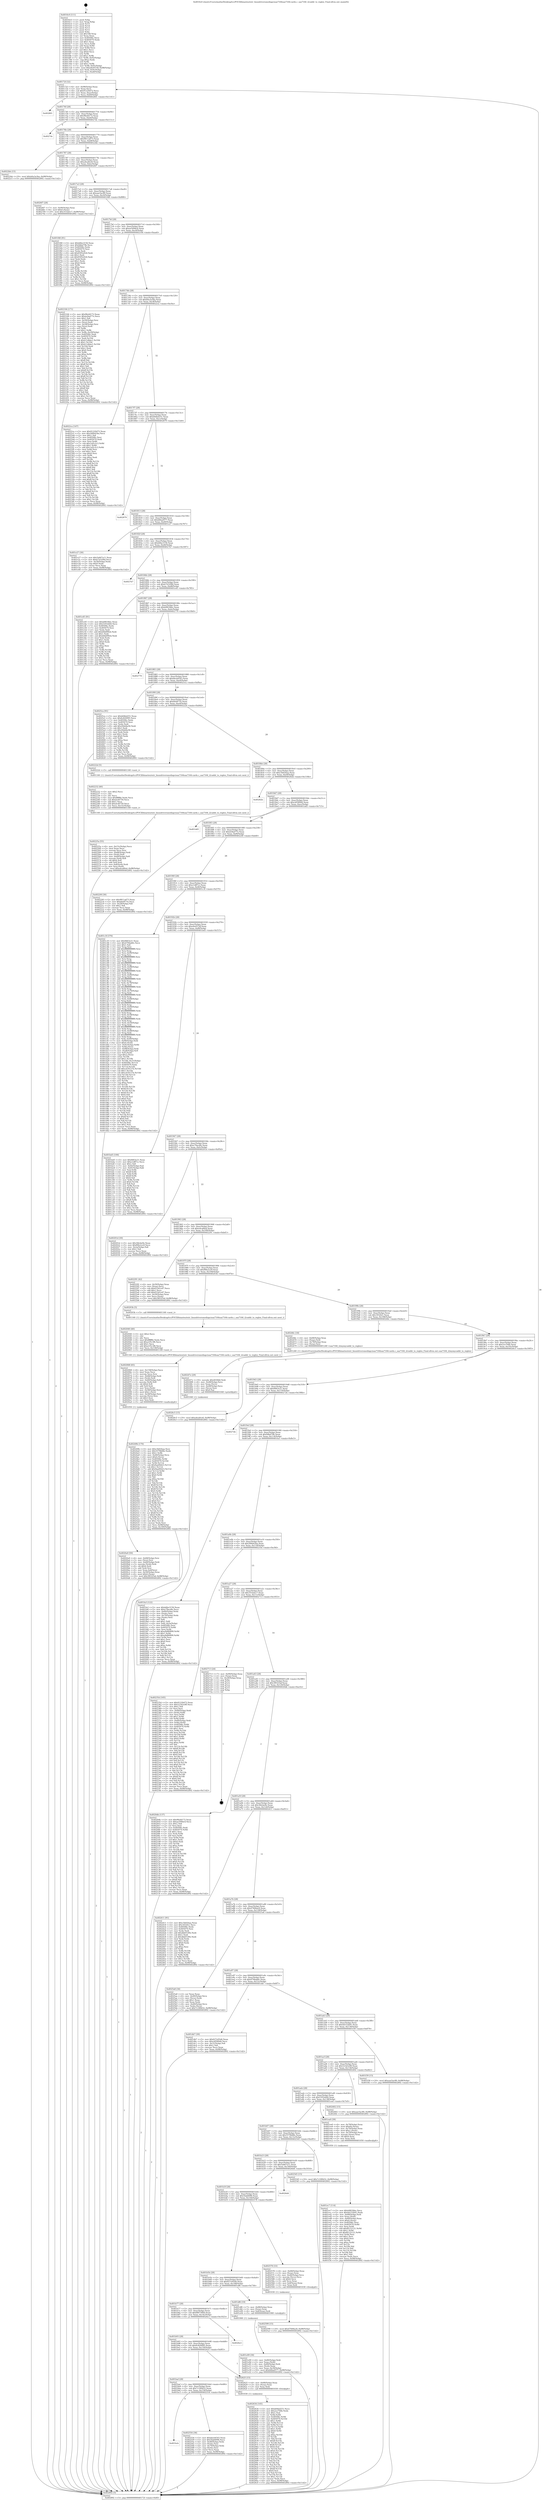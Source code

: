 digraph "0x4016c0" {
  label = "0x4016c0 (/mnt/c/Users/mathe/Desktop/tcc/POCII/binaries/extr_linuxdriversmediapcisaa7164saa7164-cards.c_saa7164_i2caddr_to_reglen_Final-ollvm.out::main(0))"
  labelloc = "t"
  node[shape=record]

  Entry [label="",width=0.3,height=0.3,shape=circle,fillcolor=black,style=filled]
  "0x40172f" [label="{
     0x40172f [32]\l
     | [instrs]\l
     &nbsp;&nbsp;0x40172f \<+6\>: mov -0x98(%rbp),%eax\l
     &nbsp;&nbsp;0x401735 \<+2\>: mov %eax,%ecx\l
     &nbsp;&nbsp;0x401737 \<+6\>: sub $0x91220d72,%ecx\l
     &nbsp;&nbsp;0x40173d \<+6\>: mov %eax,-0xac(%rbp)\l
     &nbsp;&nbsp;0x401743 \<+6\>: mov %ecx,-0xb0(%rbp)\l
     &nbsp;&nbsp;0x401749 \<+6\>: je 0000000000402801 \<main+0x1141\>\l
  }"]
  "0x402801" [label="{
     0x402801\l
  }", style=dashed]
  "0x40174f" [label="{
     0x40174f [28]\l
     | [instrs]\l
     &nbsp;&nbsp;0x40174f \<+5\>: jmp 0000000000401754 \<main+0x94\>\l
     &nbsp;&nbsp;0x401754 \<+6\>: mov -0xac(%rbp),%eax\l
     &nbsp;&nbsp;0x40175a \<+5\>: sub $0x96efd172,%eax\l
     &nbsp;&nbsp;0x40175f \<+6\>: mov %eax,-0xb4(%rbp)\l
     &nbsp;&nbsp;0x401765 \<+6\>: je 00000000004027dc \<main+0x111c\>\l
  }"]
  Exit [label="",width=0.3,height=0.3,shape=circle,fillcolor=black,style=filled,peripheries=2]
  "0x4027dc" [label="{
     0x4027dc\l
  }", style=dashed]
  "0x40176b" [label="{
     0x40176b [28]\l
     | [instrs]\l
     &nbsp;&nbsp;0x40176b \<+5\>: jmp 0000000000401770 \<main+0xb0\>\l
     &nbsp;&nbsp;0x401770 \<+6\>: mov -0xac(%rbp),%eax\l
     &nbsp;&nbsp;0x401776 \<+5\>: sub $0x9811a673,%eax\l
     &nbsp;&nbsp;0x40177b \<+6\>: mov %eax,-0xb8(%rbp)\l
     &nbsp;&nbsp;0x401781 \<+6\>: je 00000000004022bb \<main+0xbfb\>\l
  }"]
  "0x402634" [label="{
     0x402634 [145]\l
     | [instrs]\l
     &nbsp;&nbsp;0x402634 \<+5\>: mov $0xb64bd251,%ecx\l
     &nbsp;&nbsp;0x402639 \<+5\>: mov $0x2ce704b,%edx\l
     &nbsp;&nbsp;0x40263e \<+3\>: mov $0x1,%sil\l
     &nbsp;&nbsp;0x402641 \<+3\>: xor %r8d,%r8d\l
     &nbsp;&nbsp;0x402644 \<+8\>: mov 0x40506c,%r9d\l
     &nbsp;&nbsp;0x40264c \<+8\>: mov 0x405070,%r10d\l
     &nbsp;&nbsp;0x402654 \<+4\>: sub $0x1,%r8d\l
     &nbsp;&nbsp;0x402658 \<+3\>: mov %r9d,%r11d\l
     &nbsp;&nbsp;0x40265b \<+3\>: add %r8d,%r11d\l
     &nbsp;&nbsp;0x40265e \<+4\>: imul %r11d,%r9d\l
     &nbsp;&nbsp;0x402662 \<+4\>: and $0x1,%r9d\l
     &nbsp;&nbsp;0x402666 \<+4\>: cmp $0x0,%r9d\l
     &nbsp;&nbsp;0x40266a \<+3\>: sete %bl\l
     &nbsp;&nbsp;0x40266d \<+4\>: cmp $0xa,%r10d\l
     &nbsp;&nbsp;0x402671 \<+4\>: setl %r14b\l
     &nbsp;&nbsp;0x402675 \<+3\>: mov %bl,%r15b\l
     &nbsp;&nbsp;0x402678 \<+4\>: xor $0xff,%r15b\l
     &nbsp;&nbsp;0x40267c \<+3\>: mov %r14b,%r12b\l
     &nbsp;&nbsp;0x40267f \<+4\>: xor $0xff,%r12b\l
     &nbsp;&nbsp;0x402683 \<+4\>: xor $0x0,%sil\l
     &nbsp;&nbsp;0x402687 \<+3\>: mov %r15b,%r13b\l
     &nbsp;&nbsp;0x40268a \<+4\>: and $0x0,%r13b\l
     &nbsp;&nbsp;0x40268e \<+3\>: and %sil,%bl\l
     &nbsp;&nbsp;0x402691 \<+3\>: mov %r12b,%al\l
     &nbsp;&nbsp;0x402694 \<+2\>: and $0x0,%al\l
     &nbsp;&nbsp;0x402696 \<+3\>: and %sil,%r14b\l
     &nbsp;&nbsp;0x402699 \<+3\>: or %bl,%r13b\l
     &nbsp;&nbsp;0x40269c \<+3\>: or %r14b,%al\l
     &nbsp;&nbsp;0x40269f \<+3\>: xor %al,%r13b\l
     &nbsp;&nbsp;0x4026a2 \<+3\>: or %r12b,%r15b\l
     &nbsp;&nbsp;0x4026a5 \<+4\>: xor $0xff,%r15b\l
     &nbsp;&nbsp;0x4026a9 \<+4\>: or $0x0,%sil\l
     &nbsp;&nbsp;0x4026ad \<+3\>: and %sil,%r15b\l
     &nbsp;&nbsp;0x4026b0 \<+3\>: or %r15b,%r13b\l
     &nbsp;&nbsp;0x4026b3 \<+4\>: test $0x1,%r13b\l
     &nbsp;&nbsp;0x4026b7 \<+3\>: cmovne %edx,%ecx\l
     &nbsp;&nbsp;0x4026ba \<+6\>: mov %ecx,-0x98(%rbp)\l
     &nbsp;&nbsp;0x4026c0 \<+5\>: jmp 0000000000402892 \<main+0x11d2\>\l
  }"]
  "0x4022bb" [label="{
     0x4022bb [15]\l
     | [instrs]\l
     &nbsp;&nbsp;0x4022bb \<+10\>: movl $0xb0a3a3ba,-0x98(%rbp)\l
     &nbsp;&nbsp;0x4022c5 \<+5\>: jmp 0000000000402892 \<main+0x11d2\>\l
  }"]
  "0x401787" [label="{
     0x401787 [28]\l
     | [instrs]\l
     &nbsp;&nbsp;0x401787 \<+5\>: jmp 000000000040178c \<main+0xcc\>\l
     &nbsp;&nbsp;0x40178c \<+6\>: mov -0xac(%rbp),%eax\l
     &nbsp;&nbsp;0x401792 \<+5\>: sub $0xa4ea8ce6,%eax\l
     &nbsp;&nbsp;0x401797 \<+6\>: mov %eax,-0xbc(%rbp)\l
     &nbsp;&nbsp;0x40179d \<+6\>: je 00000000004026f7 \<main+0x1037\>\l
  }"]
  "0x402599" [label="{
     0x402599 [15]\l
     | [instrs]\l
     &nbsp;&nbsp;0x402599 \<+10\>: movl $0x47606ac8,-0x98(%rbp)\l
     &nbsp;&nbsp;0x4025a3 \<+5\>: jmp 0000000000402892 \<main+0x11d2\>\l
  }"]
  "0x4026f7" [label="{
     0x4026f7 [28]\l
     | [instrs]\l
     &nbsp;&nbsp;0x4026f7 \<+7\>: mov -0x90(%rbp),%rax\l
     &nbsp;&nbsp;0x4026fe \<+6\>: movl $0x0,(%rax)\l
     &nbsp;&nbsp;0x402704 \<+10\>: movl $0x351bdcc7,-0x98(%rbp)\l
     &nbsp;&nbsp;0x40270e \<+5\>: jmp 0000000000402892 \<main+0x11d2\>\l
  }"]
  "0x4017a3" [label="{
     0x4017a3 [28]\l
     | [instrs]\l
     &nbsp;&nbsp;0x4017a3 \<+5\>: jmp 00000000004017a8 \<main+0xe8\>\l
     &nbsp;&nbsp;0x4017a8 \<+6\>: mov -0xac(%rbp),%eax\l
     &nbsp;&nbsp;0x4017ae \<+5\>: sub $0xaae5ac89,%eax\l
     &nbsp;&nbsp;0x4017b3 \<+6\>: mov %eax,-0xc0(%rbp)\l
     &nbsp;&nbsp;0x4017b9 \<+6\>: je 0000000000401f48 \<main+0x888\>\l
  }"]
  "0x401bcb" [label="{
     0x401bcb\l
  }", style=dashed]
  "0x401f48" [label="{
     0x401f48 [91]\l
     | [instrs]\l
     &nbsp;&nbsp;0x401f48 \<+5\>: mov $0xb6be3156,%eax\l
     &nbsp;&nbsp;0x401f4d \<+5\>: mov $0x9dbd79b,%ecx\l
     &nbsp;&nbsp;0x401f52 \<+7\>: mov 0x40506c,%edx\l
     &nbsp;&nbsp;0x401f59 \<+7\>: mov 0x405070,%esi\l
     &nbsp;&nbsp;0x401f60 \<+2\>: mov %edx,%edi\l
     &nbsp;&nbsp;0x401f62 \<+6\>: add $0x6595e024,%edi\l
     &nbsp;&nbsp;0x401f68 \<+3\>: sub $0x1,%edi\l
     &nbsp;&nbsp;0x401f6b \<+6\>: sub $0x6595e024,%edi\l
     &nbsp;&nbsp;0x401f71 \<+3\>: imul %edi,%edx\l
     &nbsp;&nbsp;0x401f74 \<+3\>: and $0x1,%edx\l
     &nbsp;&nbsp;0x401f77 \<+3\>: cmp $0x0,%edx\l
     &nbsp;&nbsp;0x401f7a \<+4\>: sete %r8b\l
     &nbsp;&nbsp;0x401f7e \<+3\>: cmp $0xa,%esi\l
     &nbsp;&nbsp;0x401f81 \<+4\>: setl %r9b\l
     &nbsp;&nbsp;0x401f85 \<+3\>: mov %r8b,%r10b\l
     &nbsp;&nbsp;0x401f88 \<+3\>: and %r9b,%r10b\l
     &nbsp;&nbsp;0x401f8b \<+3\>: xor %r9b,%r8b\l
     &nbsp;&nbsp;0x401f8e \<+3\>: or %r8b,%r10b\l
     &nbsp;&nbsp;0x401f91 \<+4\>: test $0x1,%r10b\l
     &nbsp;&nbsp;0x401f95 \<+3\>: cmovne %ecx,%eax\l
     &nbsp;&nbsp;0x401f98 \<+6\>: mov %eax,-0x98(%rbp)\l
     &nbsp;&nbsp;0x401f9e \<+5\>: jmp 0000000000402892 \<main+0x11d2\>\l
  }"]
  "0x4017bf" [label="{
     0x4017bf [28]\l
     | [instrs]\l
     &nbsp;&nbsp;0x4017bf \<+5\>: jmp 00000000004017c4 \<main+0x104\>\l
     &nbsp;&nbsp;0x4017c4 \<+6\>: mov -0xac(%rbp),%eax\l
     &nbsp;&nbsp;0x4017ca \<+5\>: sub $0xae509dc4,%eax\l
     &nbsp;&nbsp;0x4017cf \<+6\>: mov %eax,-0xc4(%rbp)\l
     &nbsp;&nbsp;0x4017d5 \<+6\>: je 0000000000402164 \<main+0xaa4\>\l
  }"]
  "0x402554" [label="{
     0x402554 [36]\l
     | [instrs]\l
     &nbsp;&nbsp;0x402554 \<+5\>: mov $0xbbcb4543,%eax\l
     &nbsp;&nbsp;0x402559 \<+5\>: mov $0x5fab6096,%ecx\l
     &nbsp;&nbsp;0x40255e \<+4\>: mov -0x40(%rbp),%rdx\l
     &nbsp;&nbsp;0x402562 \<+2\>: mov (%rdx),%esi\l
     &nbsp;&nbsp;0x402564 \<+4\>: mov -0x70(%rbp),%rdx\l
     &nbsp;&nbsp;0x402568 \<+2\>: cmp (%rdx),%esi\l
     &nbsp;&nbsp;0x40256a \<+3\>: cmovl %ecx,%eax\l
     &nbsp;&nbsp;0x40256d \<+6\>: mov %eax,-0x98(%rbp)\l
     &nbsp;&nbsp;0x402573 \<+5\>: jmp 0000000000402892 \<main+0x11d2\>\l
  }"]
  "0x402164" [label="{
     0x402164 [171]\l
     | [instrs]\l
     &nbsp;&nbsp;0x402164 \<+5\>: mov $0x96efd172,%eax\l
     &nbsp;&nbsp;0x402169 \<+5\>: mov $0xdc8ad77e,%ecx\l
     &nbsp;&nbsp;0x40216e \<+2\>: mov $0x1,%dl\l
     &nbsp;&nbsp;0x402170 \<+4\>: mov -0x50(%rbp),%rsi\l
     &nbsp;&nbsp;0x402174 \<+2\>: mov (%rsi),%edi\l
     &nbsp;&nbsp;0x402176 \<+4\>: mov -0x58(%rbp),%rsi\l
     &nbsp;&nbsp;0x40217a \<+2\>: cmp (%rsi),%edi\l
     &nbsp;&nbsp;0x40217c \<+4\>: setl %r8b\l
     &nbsp;&nbsp;0x402180 \<+4\>: and $0x1,%r8b\l
     &nbsp;&nbsp;0x402184 \<+4\>: mov %r8b,-0x29(%rbp)\l
     &nbsp;&nbsp;0x402188 \<+7\>: mov 0x40506c,%edi\l
     &nbsp;&nbsp;0x40218f \<+8\>: mov 0x405070,%r9d\l
     &nbsp;&nbsp;0x402197 \<+3\>: mov %edi,%r10d\l
     &nbsp;&nbsp;0x40219a \<+7\>: sub $0xfc1dbbe1,%r10d\l
     &nbsp;&nbsp;0x4021a1 \<+4\>: sub $0x1,%r10d\l
     &nbsp;&nbsp;0x4021a5 \<+7\>: add $0xfc1dbbe1,%r10d\l
     &nbsp;&nbsp;0x4021ac \<+4\>: imul %r10d,%edi\l
     &nbsp;&nbsp;0x4021b0 \<+3\>: and $0x1,%edi\l
     &nbsp;&nbsp;0x4021b3 \<+3\>: cmp $0x0,%edi\l
     &nbsp;&nbsp;0x4021b6 \<+4\>: sete %r8b\l
     &nbsp;&nbsp;0x4021ba \<+4\>: cmp $0xa,%r9d\l
     &nbsp;&nbsp;0x4021be \<+4\>: setl %r11b\l
     &nbsp;&nbsp;0x4021c2 \<+3\>: mov %r8b,%bl\l
     &nbsp;&nbsp;0x4021c5 \<+3\>: xor $0xff,%bl\l
     &nbsp;&nbsp;0x4021c8 \<+3\>: mov %r11b,%r14b\l
     &nbsp;&nbsp;0x4021cb \<+4\>: xor $0xff,%r14b\l
     &nbsp;&nbsp;0x4021cf \<+3\>: xor $0x1,%dl\l
     &nbsp;&nbsp;0x4021d2 \<+3\>: mov %bl,%r15b\l
     &nbsp;&nbsp;0x4021d5 \<+4\>: and $0xff,%r15b\l
     &nbsp;&nbsp;0x4021d9 \<+3\>: and %dl,%r8b\l
     &nbsp;&nbsp;0x4021dc \<+3\>: mov %r14b,%r12b\l
     &nbsp;&nbsp;0x4021df \<+4\>: and $0xff,%r12b\l
     &nbsp;&nbsp;0x4021e3 \<+3\>: and %dl,%r11b\l
     &nbsp;&nbsp;0x4021e6 \<+3\>: or %r8b,%r15b\l
     &nbsp;&nbsp;0x4021e9 \<+3\>: or %r11b,%r12b\l
     &nbsp;&nbsp;0x4021ec \<+3\>: xor %r12b,%r15b\l
     &nbsp;&nbsp;0x4021ef \<+3\>: or %r14b,%bl\l
     &nbsp;&nbsp;0x4021f2 \<+3\>: xor $0xff,%bl\l
     &nbsp;&nbsp;0x4021f5 \<+3\>: or $0x1,%dl\l
     &nbsp;&nbsp;0x4021f8 \<+2\>: and %dl,%bl\l
     &nbsp;&nbsp;0x4021fa \<+3\>: or %bl,%r15b\l
     &nbsp;&nbsp;0x4021fd \<+4\>: test $0x1,%r15b\l
     &nbsp;&nbsp;0x402201 \<+3\>: cmovne %ecx,%eax\l
     &nbsp;&nbsp;0x402204 \<+6\>: mov %eax,-0x98(%rbp)\l
     &nbsp;&nbsp;0x40220a \<+5\>: jmp 0000000000402892 \<main+0x11d2\>\l
  }"]
  "0x4017db" [label="{
     0x4017db [28]\l
     | [instrs]\l
     &nbsp;&nbsp;0x4017db \<+5\>: jmp 00000000004017e0 \<main+0x120\>\l
     &nbsp;&nbsp;0x4017e0 \<+6\>: mov -0xac(%rbp),%eax\l
     &nbsp;&nbsp;0x4017e6 \<+5\>: sub $0xb0a3a3ba,%eax\l
     &nbsp;&nbsp;0x4017eb \<+6\>: mov %eax,-0xc8(%rbp)\l
     &nbsp;&nbsp;0x4017f1 \<+6\>: je 00000000004022ca \<main+0xc0a\>\l
  }"]
  "0x401baf" [label="{
     0x401baf [28]\l
     | [instrs]\l
     &nbsp;&nbsp;0x401baf \<+5\>: jmp 0000000000401bb4 \<main+0x4f4\>\l
     &nbsp;&nbsp;0x401bb4 \<+6\>: mov -0xac(%rbp),%eax\l
     &nbsp;&nbsp;0x401bba \<+5\>: sub $0x7c180b52,%eax\l
     &nbsp;&nbsp;0x401bbf \<+6\>: mov %eax,-0x154(%rbp)\l
     &nbsp;&nbsp;0x401bc5 \<+6\>: je 0000000000402554 \<main+0xe94\>\l
  }"]
  "0x4022ca" [label="{
     0x4022ca [147]\l
     | [instrs]\l
     &nbsp;&nbsp;0x4022ca \<+5\>: mov $0x91220d72,%eax\l
     &nbsp;&nbsp;0x4022cf \<+5\>: mov $0x266b43ba,%ecx\l
     &nbsp;&nbsp;0x4022d4 \<+2\>: mov $0x1,%dl\l
     &nbsp;&nbsp;0x4022d6 \<+7\>: mov 0x40506c,%esi\l
     &nbsp;&nbsp;0x4022dd \<+7\>: mov 0x405070,%edi\l
     &nbsp;&nbsp;0x4022e4 \<+3\>: mov %esi,%r8d\l
     &nbsp;&nbsp;0x4022e7 \<+7\>: sub $0x1af2c2c3,%r8d\l
     &nbsp;&nbsp;0x4022ee \<+4\>: sub $0x1,%r8d\l
     &nbsp;&nbsp;0x4022f2 \<+7\>: add $0x1af2c2c3,%r8d\l
     &nbsp;&nbsp;0x4022f9 \<+4\>: imul %r8d,%esi\l
     &nbsp;&nbsp;0x4022fd \<+3\>: and $0x1,%esi\l
     &nbsp;&nbsp;0x402300 \<+3\>: cmp $0x0,%esi\l
     &nbsp;&nbsp;0x402303 \<+4\>: sete %r9b\l
     &nbsp;&nbsp;0x402307 \<+3\>: cmp $0xa,%edi\l
     &nbsp;&nbsp;0x40230a \<+4\>: setl %r10b\l
     &nbsp;&nbsp;0x40230e \<+3\>: mov %r9b,%r11b\l
     &nbsp;&nbsp;0x402311 \<+4\>: xor $0xff,%r11b\l
     &nbsp;&nbsp;0x402315 \<+3\>: mov %r10b,%bl\l
     &nbsp;&nbsp;0x402318 \<+3\>: xor $0xff,%bl\l
     &nbsp;&nbsp;0x40231b \<+3\>: xor $0x1,%dl\l
     &nbsp;&nbsp;0x40231e \<+3\>: mov %r11b,%r14b\l
     &nbsp;&nbsp;0x402321 \<+4\>: and $0xff,%r14b\l
     &nbsp;&nbsp;0x402325 \<+3\>: and %dl,%r9b\l
     &nbsp;&nbsp;0x402328 \<+3\>: mov %bl,%r15b\l
     &nbsp;&nbsp;0x40232b \<+4\>: and $0xff,%r15b\l
     &nbsp;&nbsp;0x40232f \<+3\>: and %dl,%r10b\l
     &nbsp;&nbsp;0x402332 \<+3\>: or %r9b,%r14b\l
     &nbsp;&nbsp;0x402335 \<+3\>: or %r10b,%r15b\l
     &nbsp;&nbsp;0x402338 \<+3\>: xor %r15b,%r14b\l
     &nbsp;&nbsp;0x40233b \<+3\>: or %bl,%r11b\l
     &nbsp;&nbsp;0x40233e \<+4\>: xor $0xff,%r11b\l
     &nbsp;&nbsp;0x402342 \<+3\>: or $0x1,%dl\l
     &nbsp;&nbsp;0x402345 \<+3\>: and %dl,%r11b\l
     &nbsp;&nbsp;0x402348 \<+3\>: or %r11b,%r14b\l
     &nbsp;&nbsp;0x40234b \<+4\>: test $0x1,%r14b\l
     &nbsp;&nbsp;0x40234f \<+3\>: cmovne %ecx,%eax\l
     &nbsp;&nbsp;0x402352 \<+6\>: mov %eax,-0x98(%rbp)\l
     &nbsp;&nbsp;0x402358 \<+5\>: jmp 0000000000402892 \<main+0x11d2\>\l
  }"]
  "0x4017f7" [label="{
     0x4017f7 [28]\l
     | [instrs]\l
     &nbsp;&nbsp;0x4017f7 \<+5\>: jmp 00000000004017fc \<main+0x13c\>\l
     &nbsp;&nbsp;0x4017fc \<+6\>: mov -0xac(%rbp),%eax\l
     &nbsp;&nbsp;0x401802 \<+5\>: sub $0xb64bd251,%eax\l
     &nbsp;&nbsp;0x401807 \<+6\>: mov %eax,-0xcc(%rbp)\l
     &nbsp;&nbsp;0x40180d \<+6\>: je 0000000000402879 \<main+0x11b9\>\l
  }"]
  "0x402625" [label="{
     0x402625 [15]\l
     | [instrs]\l
     &nbsp;&nbsp;0x402625 \<+4\>: mov -0x68(%rbp),%rax\l
     &nbsp;&nbsp;0x402629 \<+3\>: mov (%rax),%rax\l
     &nbsp;&nbsp;0x40262c \<+3\>: mov %rax,%rdi\l
     &nbsp;&nbsp;0x40262f \<+5\>: call 0000000000401030 \<free@plt\>\l
     | [calls]\l
     &nbsp;&nbsp;0x401030 \{1\} (unknown)\l
  }"]
  "0x402879" [label="{
     0x402879\l
  }", style=dashed]
  "0x401813" [label="{
     0x401813 [28]\l
     | [instrs]\l
     &nbsp;&nbsp;0x401813 \<+5\>: jmp 0000000000401818 \<main+0x158\>\l
     &nbsp;&nbsp;0x401818 \<+6\>: mov -0xac(%rbp),%eax\l
     &nbsp;&nbsp;0x40181e \<+5\>: sub $0xb6bad577,%eax\l
     &nbsp;&nbsp;0x401823 \<+6\>: mov %eax,-0xd0(%rbp)\l
     &nbsp;&nbsp;0x401829 \<+6\>: je 0000000000401e27 \<main+0x767\>\l
  }"]
  "0x401b93" [label="{
     0x401b93 [28]\l
     | [instrs]\l
     &nbsp;&nbsp;0x401b93 \<+5\>: jmp 0000000000401b98 \<main+0x4d8\>\l
     &nbsp;&nbsp;0x401b98 \<+6\>: mov -0xac(%rbp),%eax\l
     &nbsp;&nbsp;0x401b9e \<+5\>: sub $0x6c820095,%eax\l
     &nbsp;&nbsp;0x401ba3 \<+6\>: mov %eax,-0x150(%rbp)\l
     &nbsp;&nbsp;0x401ba9 \<+6\>: je 0000000000402625 \<main+0xf65\>\l
  }"]
  "0x401e27" [label="{
     0x401e27 [30]\l
     | [instrs]\l
     &nbsp;&nbsp;0x401e27 \<+5\>: mov $0x5a667a11,%eax\l
     &nbsp;&nbsp;0x401e2c \<+5\>: mov $0xb7d329fd,%ecx\l
     &nbsp;&nbsp;0x401e31 \<+3\>: mov -0x30(%rbp),%edx\l
     &nbsp;&nbsp;0x401e34 \<+3\>: cmp $0x0,%edx\l
     &nbsp;&nbsp;0x401e37 \<+3\>: cmove %ecx,%eax\l
     &nbsp;&nbsp;0x401e3a \<+6\>: mov %eax,-0x98(%rbp)\l
     &nbsp;&nbsp;0x401e40 \<+5\>: jmp 0000000000402892 \<main+0x11d2\>\l
  }"]
  "0x40182f" [label="{
     0x40182f [28]\l
     | [instrs]\l
     &nbsp;&nbsp;0x40182f \<+5\>: jmp 0000000000401834 \<main+0x174\>\l
     &nbsp;&nbsp;0x401834 \<+6\>: mov -0xac(%rbp),%eax\l
     &nbsp;&nbsp;0x40183a \<+5\>: sub $0xb6be3156,%eax\l
     &nbsp;&nbsp;0x40183f \<+6\>: mov %eax,-0xd4(%rbp)\l
     &nbsp;&nbsp;0x401845 \<+6\>: je 00000000004027b7 \<main+0x10f7\>\l
  }"]
  "0x4026e3" [label="{
     0x4026e3\l
  }", style=dashed]
  "0x4027b7" [label="{
     0x4027b7\l
  }", style=dashed]
  "0x40184b" [label="{
     0x40184b [28]\l
     | [instrs]\l
     &nbsp;&nbsp;0x40184b \<+5\>: jmp 0000000000401850 \<main+0x190\>\l
     &nbsp;&nbsp;0x401850 \<+6\>: mov -0xac(%rbp),%eax\l
     &nbsp;&nbsp;0x401856 \<+5\>: sub $0xb7d329fd,%eax\l
     &nbsp;&nbsp;0x40185b \<+6\>: mov %eax,-0xd8(%rbp)\l
     &nbsp;&nbsp;0x401861 \<+6\>: je 0000000000401e45 \<main+0x785\>\l
  }"]
  "0x40249b" [label="{
     0x40249b [170]\l
     | [instrs]\l
     &nbsp;&nbsp;0x40249b \<+5\>: mov $0xc5b02baa,%esi\l
     &nbsp;&nbsp;0x4024a0 \<+5\>: mov $0x5579b68e,%edx\l
     &nbsp;&nbsp;0x4024a5 \<+3\>: mov $0x1,%r8b\l
     &nbsp;&nbsp;0x4024a8 \<+4\>: mov -0x40(%rbp),%rcx\l
     &nbsp;&nbsp;0x4024ac \<+6\>: movl $0x0,(%rcx)\l
     &nbsp;&nbsp;0x4024b2 \<+8\>: mov 0x40506c,%r9d\l
     &nbsp;&nbsp;0x4024ba \<+8\>: mov 0x405070,%r10d\l
     &nbsp;&nbsp;0x4024c2 \<+3\>: mov %r9d,%r11d\l
     &nbsp;&nbsp;0x4024c5 \<+7\>: sub $0x9aa00d23,%r11d\l
     &nbsp;&nbsp;0x4024cc \<+4\>: sub $0x1,%r11d\l
     &nbsp;&nbsp;0x4024d0 \<+7\>: add $0x9aa00d23,%r11d\l
     &nbsp;&nbsp;0x4024d7 \<+4\>: imul %r11d,%r9d\l
     &nbsp;&nbsp;0x4024db \<+4\>: and $0x1,%r9d\l
     &nbsp;&nbsp;0x4024df \<+4\>: cmp $0x0,%r9d\l
     &nbsp;&nbsp;0x4024e3 \<+3\>: sete %bl\l
     &nbsp;&nbsp;0x4024e6 \<+4\>: cmp $0xa,%r10d\l
     &nbsp;&nbsp;0x4024ea \<+4\>: setl %r14b\l
     &nbsp;&nbsp;0x4024ee \<+3\>: mov %bl,%r15b\l
     &nbsp;&nbsp;0x4024f1 \<+4\>: xor $0xff,%r15b\l
     &nbsp;&nbsp;0x4024f5 \<+3\>: mov %r14b,%r12b\l
     &nbsp;&nbsp;0x4024f8 \<+4\>: xor $0xff,%r12b\l
     &nbsp;&nbsp;0x4024fc \<+4\>: xor $0x0,%r8b\l
     &nbsp;&nbsp;0x402500 \<+3\>: mov %r15b,%r13b\l
     &nbsp;&nbsp;0x402503 \<+4\>: and $0x0,%r13b\l
     &nbsp;&nbsp;0x402507 \<+3\>: and %r8b,%bl\l
     &nbsp;&nbsp;0x40250a \<+3\>: mov %r12b,%cl\l
     &nbsp;&nbsp;0x40250d \<+3\>: and $0x0,%cl\l
     &nbsp;&nbsp;0x402510 \<+3\>: and %r8b,%r14b\l
     &nbsp;&nbsp;0x402513 \<+3\>: or %bl,%r13b\l
     &nbsp;&nbsp;0x402516 \<+3\>: or %r14b,%cl\l
     &nbsp;&nbsp;0x402519 \<+3\>: xor %cl,%r13b\l
     &nbsp;&nbsp;0x40251c \<+3\>: or %r12b,%r15b\l
     &nbsp;&nbsp;0x40251f \<+4\>: xor $0xff,%r15b\l
     &nbsp;&nbsp;0x402523 \<+4\>: or $0x0,%r8b\l
     &nbsp;&nbsp;0x402527 \<+3\>: and %r8b,%r15b\l
     &nbsp;&nbsp;0x40252a \<+3\>: or %r15b,%r13b\l
     &nbsp;&nbsp;0x40252d \<+4\>: test $0x1,%r13b\l
     &nbsp;&nbsp;0x402531 \<+3\>: cmovne %edx,%esi\l
     &nbsp;&nbsp;0x402534 \<+6\>: mov %esi,-0x98(%rbp)\l
     &nbsp;&nbsp;0x40253a \<+6\>: mov %eax,-0x160(%rbp)\l
     &nbsp;&nbsp;0x402540 \<+5\>: jmp 0000000000402892 \<main+0x11d2\>\l
  }"]
  "0x401e45" [label="{
     0x401e45 [91]\l
     | [instrs]\l
     &nbsp;&nbsp;0x401e45 \<+5\>: mov $0xb981fbbc,%eax\l
     &nbsp;&nbsp;0x401e4a \<+5\>: mov $0x53f1b444,%ecx\l
     &nbsp;&nbsp;0x401e4f \<+7\>: mov 0x40506c,%edx\l
     &nbsp;&nbsp;0x401e56 \<+7\>: mov 0x405070,%esi\l
     &nbsp;&nbsp;0x401e5d \<+2\>: mov %edx,%edi\l
     &nbsp;&nbsp;0x401e5f \<+6\>: add $0xb9dd99eb,%edi\l
     &nbsp;&nbsp;0x401e65 \<+3\>: sub $0x1,%edi\l
     &nbsp;&nbsp;0x401e68 \<+6\>: sub $0xb9dd99eb,%edi\l
     &nbsp;&nbsp;0x401e6e \<+3\>: imul %edi,%edx\l
     &nbsp;&nbsp;0x401e71 \<+3\>: and $0x1,%edx\l
     &nbsp;&nbsp;0x401e74 \<+3\>: cmp $0x0,%edx\l
     &nbsp;&nbsp;0x401e77 \<+4\>: sete %r8b\l
     &nbsp;&nbsp;0x401e7b \<+3\>: cmp $0xa,%esi\l
     &nbsp;&nbsp;0x401e7e \<+4\>: setl %r9b\l
     &nbsp;&nbsp;0x401e82 \<+3\>: mov %r8b,%r10b\l
     &nbsp;&nbsp;0x401e85 \<+3\>: and %r9b,%r10b\l
     &nbsp;&nbsp;0x401e88 \<+3\>: xor %r9b,%r8b\l
     &nbsp;&nbsp;0x401e8b \<+3\>: or %r8b,%r10b\l
     &nbsp;&nbsp;0x401e8e \<+4\>: test $0x1,%r10b\l
     &nbsp;&nbsp;0x401e92 \<+3\>: cmovne %ecx,%eax\l
     &nbsp;&nbsp;0x401e95 \<+6\>: mov %eax,-0x98(%rbp)\l
     &nbsp;&nbsp;0x401e9b \<+5\>: jmp 0000000000402892 \<main+0x11d2\>\l
  }"]
  "0x401867" [label="{
     0x401867 [28]\l
     | [instrs]\l
     &nbsp;&nbsp;0x401867 \<+5\>: jmp 000000000040186c \<main+0x1ac\>\l
     &nbsp;&nbsp;0x40186c \<+6\>: mov -0xac(%rbp),%eax\l
     &nbsp;&nbsp;0x401872 \<+5\>: sub $0xb981fbbc,%eax\l
     &nbsp;&nbsp;0x401877 \<+6\>: mov %eax,-0xdc(%rbp)\l
     &nbsp;&nbsp;0x40187d \<+6\>: je 0000000000402770 \<main+0x10b0\>\l
  }"]
  "0x40247e" [label="{
     0x40247e [29]\l
     | [instrs]\l
     &nbsp;&nbsp;0x40247e \<+10\>: movabs $0x4030b6,%rdi\l
     &nbsp;&nbsp;0x402488 \<+4\>: mov -0x48(%rbp),%rcx\l
     &nbsp;&nbsp;0x40248c \<+2\>: mov %eax,(%rcx)\l
     &nbsp;&nbsp;0x40248e \<+4\>: mov -0x48(%rbp),%rcx\l
     &nbsp;&nbsp;0x402492 \<+2\>: mov (%rcx),%esi\l
     &nbsp;&nbsp;0x402494 \<+2\>: mov $0x0,%al\l
     &nbsp;&nbsp;0x402496 \<+5\>: call 0000000000401040 \<printf@plt\>\l
     | [calls]\l
     &nbsp;&nbsp;0x401040 \{1\} (unknown)\l
  }"]
  "0x402770" [label="{
     0x402770\l
  }", style=dashed]
  "0x401883" [label="{
     0x401883 [28]\l
     | [instrs]\l
     &nbsp;&nbsp;0x401883 \<+5\>: jmp 0000000000401888 \<main+0x1c8\>\l
     &nbsp;&nbsp;0x401888 \<+6\>: mov -0xac(%rbp),%eax\l
     &nbsp;&nbsp;0x40188e \<+5\>: sub $0xbbcb4543,%eax\l
     &nbsp;&nbsp;0x401893 \<+6\>: mov %eax,-0xe0(%rbp)\l
     &nbsp;&nbsp;0x401899 \<+6\>: je 00000000004025ca \<main+0xf0a\>\l
  }"]
  "0x40225a" [label="{
     0x40225a [55]\l
     | [instrs]\l
     &nbsp;&nbsp;0x40225a \<+6\>: mov -0x15c(%rbp),%ecx\l
     &nbsp;&nbsp;0x402260 \<+3\>: imul %eax,%ecx\l
     &nbsp;&nbsp;0x402263 \<+3\>: movslq %ecx,%rsi\l
     &nbsp;&nbsp;0x402266 \<+4\>: mov -0x68(%rbp),%rdi\l
     &nbsp;&nbsp;0x40226a \<+3\>: mov (%rdi),%rdi\l
     &nbsp;&nbsp;0x40226d \<+4\>: mov -0x60(%rbp),%r8\l
     &nbsp;&nbsp;0x402271 \<+3\>: movslq (%r8),%r8\l
     &nbsp;&nbsp;0x402274 \<+4\>: shl $0x4,%r8\l
     &nbsp;&nbsp;0x402278 \<+3\>: add %r8,%rdi\l
     &nbsp;&nbsp;0x40227b \<+4\>: mov 0x8(%rdi),%rdi\l
     &nbsp;&nbsp;0x40227f \<+3\>: mov %rsi,(%rdi)\l
     &nbsp;&nbsp;0x402282 \<+10\>: movl $0xedca6fed,-0x98(%rbp)\l
     &nbsp;&nbsp;0x40228c \<+5\>: jmp 0000000000402892 \<main+0x11d2\>\l
  }"]
  "0x4025ca" [label="{
     0x4025ca [91]\l
     | [instrs]\l
     &nbsp;&nbsp;0x4025ca \<+5\>: mov $0xb64bd251,%eax\l
     &nbsp;&nbsp;0x4025cf \<+5\>: mov $0x6c820095,%ecx\l
     &nbsp;&nbsp;0x4025d4 \<+7\>: mov 0x40506c,%edx\l
     &nbsp;&nbsp;0x4025db \<+7\>: mov 0x405070,%esi\l
     &nbsp;&nbsp;0x4025e2 \<+2\>: mov %edx,%edi\l
     &nbsp;&nbsp;0x4025e4 \<+6\>: add $0x20dd4a56,%edi\l
     &nbsp;&nbsp;0x4025ea \<+3\>: sub $0x1,%edi\l
     &nbsp;&nbsp;0x4025ed \<+6\>: sub $0x20dd4a56,%edi\l
     &nbsp;&nbsp;0x4025f3 \<+3\>: imul %edi,%edx\l
     &nbsp;&nbsp;0x4025f6 \<+3\>: and $0x1,%edx\l
     &nbsp;&nbsp;0x4025f9 \<+3\>: cmp $0x0,%edx\l
     &nbsp;&nbsp;0x4025fc \<+4\>: sete %r8b\l
     &nbsp;&nbsp;0x402600 \<+3\>: cmp $0xa,%esi\l
     &nbsp;&nbsp;0x402603 \<+4\>: setl %r9b\l
     &nbsp;&nbsp;0x402607 \<+3\>: mov %r8b,%r10b\l
     &nbsp;&nbsp;0x40260a \<+3\>: and %r9b,%r10b\l
     &nbsp;&nbsp;0x40260d \<+3\>: xor %r9b,%r8b\l
     &nbsp;&nbsp;0x402610 \<+3\>: or %r8b,%r10b\l
     &nbsp;&nbsp;0x402613 \<+4\>: test $0x1,%r10b\l
     &nbsp;&nbsp;0x402617 \<+3\>: cmovne %ecx,%eax\l
     &nbsp;&nbsp;0x40261a \<+6\>: mov %eax,-0x98(%rbp)\l
     &nbsp;&nbsp;0x402620 \<+5\>: jmp 0000000000402892 \<main+0x11d2\>\l
  }"]
  "0x40189f" [label="{
     0x40189f [28]\l
     | [instrs]\l
     &nbsp;&nbsp;0x40189f \<+5\>: jmp 00000000004018a4 \<main+0x1e4\>\l
     &nbsp;&nbsp;0x4018a4 \<+6\>: mov -0xac(%rbp),%eax\l
     &nbsp;&nbsp;0x4018aa \<+5\>: sub $0xbfef471b,%eax\l
     &nbsp;&nbsp;0x4018af \<+6\>: mov %eax,-0xe4(%rbp)\l
     &nbsp;&nbsp;0x4018b5 \<+6\>: je 000000000040222d \<main+0xb6d\>\l
  }"]
  "0x402232" [label="{
     0x402232 [40]\l
     | [instrs]\l
     &nbsp;&nbsp;0x402232 \<+5\>: mov $0x2,%ecx\l
     &nbsp;&nbsp;0x402237 \<+1\>: cltd\l
     &nbsp;&nbsp;0x402238 \<+2\>: idiv %ecx\l
     &nbsp;&nbsp;0x40223a \<+6\>: imul $0xfffffffe,%edx,%ecx\l
     &nbsp;&nbsp;0x402240 \<+6\>: sub $0xdc44750,%ecx\l
     &nbsp;&nbsp;0x402246 \<+3\>: add $0x1,%ecx\l
     &nbsp;&nbsp;0x402249 \<+6\>: add $0xdc44750,%ecx\l
     &nbsp;&nbsp;0x40224f \<+6\>: mov %ecx,-0x15c(%rbp)\l
     &nbsp;&nbsp;0x402255 \<+5\>: call 0000000000401160 \<next_i\>\l
     | [calls]\l
     &nbsp;&nbsp;0x401160 \{1\} (/mnt/c/Users/mathe/Desktop/tcc/POCII/binaries/extr_linuxdriversmediapcisaa7164saa7164-cards.c_saa7164_i2caddr_to_reglen_Final-ollvm.out::next_i)\l
  }"]
  "0x40222d" [label="{
     0x40222d [5]\l
     | [instrs]\l
     &nbsp;&nbsp;0x40222d \<+5\>: call 0000000000401160 \<next_i\>\l
     | [calls]\l
     &nbsp;&nbsp;0x401160 \{1\} (/mnt/c/Users/mathe/Desktop/tcc/POCII/binaries/extr_linuxdriversmediapcisaa7164saa7164-cards.c_saa7164_i2caddr_to_reglen_Final-ollvm.out::next_i)\l
  }"]
  "0x4018bb" [label="{
     0x4018bb [28]\l
     | [instrs]\l
     &nbsp;&nbsp;0x4018bb \<+5\>: jmp 00000000004018c0 \<main+0x200\>\l
     &nbsp;&nbsp;0x4018c0 \<+6\>: mov -0xac(%rbp),%eax\l
     &nbsp;&nbsp;0x4018c6 \<+5\>: sub $0xc5b02baa,%eax\l
     &nbsp;&nbsp;0x4018cb \<+6\>: mov %eax,-0xe8(%rbp)\l
     &nbsp;&nbsp;0x4018d1 \<+6\>: je 000000000040282b \<main+0x116b\>\l
  }"]
  "0x4020a9" [label="{
     0x4020a9 [50]\l
     | [instrs]\l
     &nbsp;&nbsp;0x4020a9 \<+4\>: mov -0x68(%rbp),%rsi\l
     &nbsp;&nbsp;0x4020ad \<+3\>: mov (%rsi),%rsi\l
     &nbsp;&nbsp;0x4020b0 \<+4\>: mov -0x60(%rbp),%rdi\l
     &nbsp;&nbsp;0x4020b4 \<+3\>: movslq (%rdi),%rdi\l
     &nbsp;&nbsp;0x4020b7 \<+4\>: shl $0x4,%rdi\l
     &nbsp;&nbsp;0x4020bb \<+3\>: add %rdi,%rsi\l
     &nbsp;&nbsp;0x4020be \<+4\>: mov %rax,0x8(%rsi)\l
     &nbsp;&nbsp;0x4020c2 \<+4\>: mov -0x50(%rbp),%rax\l
     &nbsp;&nbsp;0x4020c6 \<+6\>: movl $0x0,(%rax)\l
     &nbsp;&nbsp;0x4020cc \<+10\>: movl $0x3f0325af,-0x98(%rbp)\l
     &nbsp;&nbsp;0x4020d6 \<+5\>: jmp 0000000000402892 \<main+0x11d2\>\l
  }"]
  "0x40282b" [label="{
     0x40282b\l
  }", style=dashed]
  "0x4018d7" [label="{
     0x4018d7 [28]\l
     | [instrs]\l
     &nbsp;&nbsp;0x4018d7 \<+5\>: jmp 00000000004018dc \<main+0x21c\>\l
     &nbsp;&nbsp;0x4018dc \<+6\>: mov -0xac(%rbp),%eax\l
     &nbsp;&nbsp;0x4018e2 \<+5\>: sub $0xcbf589d4,%eax\l
     &nbsp;&nbsp;0x4018e7 \<+6\>: mov %eax,-0xec(%rbp)\l
     &nbsp;&nbsp;0x4018ed \<+6\>: je 0000000000401dd5 \<main+0x715\>\l
  }"]
  "0x402068" [label="{
     0x402068 [65]\l
     | [instrs]\l
     &nbsp;&nbsp;0x402068 \<+6\>: mov -0x158(%rbp),%ecx\l
     &nbsp;&nbsp;0x40206e \<+3\>: imul %eax,%ecx\l
     &nbsp;&nbsp;0x402071 \<+3\>: movslq %ecx,%rsi\l
     &nbsp;&nbsp;0x402074 \<+4\>: mov -0x68(%rbp),%rdi\l
     &nbsp;&nbsp;0x402078 \<+3\>: mov (%rdi),%rdi\l
     &nbsp;&nbsp;0x40207b \<+4\>: mov -0x60(%rbp),%r8\l
     &nbsp;&nbsp;0x40207f \<+3\>: movslq (%r8),%r8\l
     &nbsp;&nbsp;0x402082 \<+4\>: shl $0x4,%r8\l
     &nbsp;&nbsp;0x402086 \<+3\>: add %r8,%rdi\l
     &nbsp;&nbsp;0x402089 \<+3\>: mov %rsi,(%rdi)\l
     &nbsp;&nbsp;0x40208c \<+4\>: mov -0x58(%rbp),%rsi\l
     &nbsp;&nbsp;0x402090 \<+6\>: movl $0x1,(%rsi)\l
     &nbsp;&nbsp;0x402096 \<+4\>: mov -0x58(%rbp),%rsi\l
     &nbsp;&nbsp;0x40209a \<+3\>: movslq (%rsi),%rsi\l
     &nbsp;&nbsp;0x40209d \<+4\>: shl $0x3,%rsi\l
     &nbsp;&nbsp;0x4020a1 \<+3\>: mov %rsi,%rdi\l
     &nbsp;&nbsp;0x4020a4 \<+5\>: call 0000000000401050 \<malloc@plt\>\l
     | [calls]\l
     &nbsp;&nbsp;0x401050 \{1\} (unknown)\l
  }"]
  "0x401dd5" [label="{
     0x401dd5\l
  }", style=dashed]
  "0x4018f3" [label="{
     0x4018f3 [28]\l
     | [instrs]\l
     &nbsp;&nbsp;0x4018f3 \<+5\>: jmp 00000000004018f8 \<main+0x238\>\l
     &nbsp;&nbsp;0x4018f8 \<+6\>: mov -0xac(%rbp),%eax\l
     &nbsp;&nbsp;0x4018fe \<+5\>: sub $0xdc8ad77e,%eax\l
     &nbsp;&nbsp;0x401903 \<+6\>: mov %eax,-0xf0(%rbp)\l
     &nbsp;&nbsp;0x401909 \<+6\>: je 000000000040220f \<main+0xb4f\>\l
  }"]
  "0x402040" [label="{
     0x402040 [40]\l
     | [instrs]\l
     &nbsp;&nbsp;0x402040 \<+5\>: mov $0x2,%ecx\l
     &nbsp;&nbsp;0x402045 \<+1\>: cltd\l
     &nbsp;&nbsp;0x402046 \<+2\>: idiv %ecx\l
     &nbsp;&nbsp;0x402048 \<+6\>: imul $0xfffffffe,%edx,%ecx\l
     &nbsp;&nbsp;0x40204e \<+6\>: sub $0xa1f5c3f6,%ecx\l
     &nbsp;&nbsp;0x402054 \<+3\>: add $0x1,%ecx\l
     &nbsp;&nbsp;0x402057 \<+6\>: add $0xa1f5c3f6,%ecx\l
     &nbsp;&nbsp;0x40205d \<+6\>: mov %ecx,-0x158(%rbp)\l
     &nbsp;&nbsp;0x402063 \<+5\>: call 0000000000401160 \<next_i\>\l
     | [calls]\l
     &nbsp;&nbsp;0x401160 \{1\} (/mnt/c/Users/mathe/Desktop/tcc/POCII/binaries/extr_linuxdriversmediapcisaa7164saa7164-cards.c_saa7164_i2caddr_to_reglen_Final-ollvm.out::next_i)\l
  }"]
  "0x40220f" [label="{
     0x40220f [30]\l
     | [instrs]\l
     &nbsp;&nbsp;0x40220f \<+5\>: mov $0x9811a673,%eax\l
     &nbsp;&nbsp;0x402214 \<+5\>: mov $0xbfef471b,%ecx\l
     &nbsp;&nbsp;0x402219 \<+3\>: mov -0x29(%rbp),%dl\l
     &nbsp;&nbsp;0x40221c \<+3\>: test $0x1,%dl\l
     &nbsp;&nbsp;0x40221f \<+3\>: cmovne %ecx,%eax\l
     &nbsp;&nbsp;0x402222 \<+6\>: mov %eax,-0x98(%rbp)\l
     &nbsp;&nbsp;0x402228 \<+5\>: jmp 0000000000402892 \<main+0x11d2\>\l
  }"]
  "0x40190f" [label="{
     0x40190f [28]\l
     | [instrs]\l
     &nbsp;&nbsp;0x40190f \<+5\>: jmp 0000000000401914 \<main+0x254\>\l
     &nbsp;&nbsp;0x401914 \<+6\>: mov -0xac(%rbp),%eax\l
     &nbsp;&nbsp;0x40191a \<+5\>: sub $0xe1dff7cc,%eax\l
     &nbsp;&nbsp;0x40191f \<+6\>: mov %eax,-0xf4(%rbp)\l
     &nbsp;&nbsp;0x401925 \<+6\>: je 0000000000401c3f \<main+0x57f\>\l
  }"]
  "0x401ec7" [label="{
     0x401ec7 [114]\l
     | [instrs]\l
     &nbsp;&nbsp;0x401ec7 \<+5\>: mov $0xb981fbbc,%ecx\l
     &nbsp;&nbsp;0x401ecc \<+5\>: mov $0x4d152b91,%edx\l
     &nbsp;&nbsp;0x401ed1 \<+4\>: mov -0x68(%rbp),%rdi\l
     &nbsp;&nbsp;0x401ed5 \<+3\>: mov %rax,(%rdi)\l
     &nbsp;&nbsp;0x401ed8 \<+4\>: mov -0x60(%rbp),%rax\l
     &nbsp;&nbsp;0x401edc \<+6\>: movl $0x0,(%rax)\l
     &nbsp;&nbsp;0x401ee2 \<+7\>: mov 0x40506c,%esi\l
     &nbsp;&nbsp;0x401ee9 \<+8\>: mov 0x405070,%r8d\l
     &nbsp;&nbsp;0x401ef1 \<+3\>: mov %esi,%r9d\l
     &nbsp;&nbsp;0x401ef4 \<+7\>: add $0xf6122121,%r9d\l
     &nbsp;&nbsp;0x401efb \<+4\>: sub $0x1,%r9d\l
     &nbsp;&nbsp;0x401eff \<+7\>: sub $0xf6122121,%r9d\l
     &nbsp;&nbsp;0x401f06 \<+4\>: imul %r9d,%esi\l
     &nbsp;&nbsp;0x401f0a \<+3\>: and $0x1,%esi\l
     &nbsp;&nbsp;0x401f0d \<+3\>: cmp $0x0,%esi\l
     &nbsp;&nbsp;0x401f10 \<+4\>: sete %r10b\l
     &nbsp;&nbsp;0x401f14 \<+4\>: cmp $0xa,%r8d\l
     &nbsp;&nbsp;0x401f18 \<+4\>: setl %r11b\l
     &nbsp;&nbsp;0x401f1c \<+3\>: mov %r10b,%bl\l
     &nbsp;&nbsp;0x401f1f \<+3\>: and %r11b,%bl\l
     &nbsp;&nbsp;0x401f22 \<+3\>: xor %r11b,%r10b\l
     &nbsp;&nbsp;0x401f25 \<+3\>: or %r10b,%bl\l
     &nbsp;&nbsp;0x401f28 \<+3\>: test $0x1,%bl\l
     &nbsp;&nbsp;0x401f2b \<+3\>: cmovne %edx,%ecx\l
     &nbsp;&nbsp;0x401f2e \<+6\>: mov %ecx,-0x98(%rbp)\l
     &nbsp;&nbsp;0x401f34 \<+5\>: jmp 0000000000402892 \<main+0x11d2\>\l
  }"]
  "0x401c3f" [label="{
     0x401c3f [376]\l
     | [instrs]\l
     &nbsp;&nbsp;0x401c3f \<+5\>: mov $0x6663e21,%eax\l
     &nbsp;&nbsp;0x401c44 \<+5\>: mov $0x4794ab6c,%ecx\l
     &nbsp;&nbsp;0x401c49 \<+2\>: mov $0x1,%dl\l
     &nbsp;&nbsp;0x401c4b \<+3\>: mov %rsp,%rsi\l
     &nbsp;&nbsp;0x401c4e \<+4\>: add $0xfffffffffffffff0,%rsi\l
     &nbsp;&nbsp;0x401c52 \<+3\>: mov %rsi,%rsp\l
     &nbsp;&nbsp;0x401c55 \<+7\>: mov %rsi,-0x90(%rbp)\l
     &nbsp;&nbsp;0x401c5c \<+3\>: mov %rsp,%rsi\l
     &nbsp;&nbsp;0x401c5f \<+4\>: add $0xfffffffffffffff0,%rsi\l
     &nbsp;&nbsp;0x401c63 \<+3\>: mov %rsi,%rsp\l
     &nbsp;&nbsp;0x401c66 \<+3\>: mov %rsp,%rdi\l
     &nbsp;&nbsp;0x401c69 \<+4\>: add $0xfffffffffffffff0,%rdi\l
     &nbsp;&nbsp;0x401c6d \<+3\>: mov %rdi,%rsp\l
     &nbsp;&nbsp;0x401c70 \<+7\>: mov %rdi,-0x88(%rbp)\l
     &nbsp;&nbsp;0x401c77 \<+3\>: mov %rsp,%rdi\l
     &nbsp;&nbsp;0x401c7a \<+4\>: add $0xfffffffffffffff0,%rdi\l
     &nbsp;&nbsp;0x401c7e \<+3\>: mov %rdi,%rsp\l
     &nbsp;&nbsp;0x401c81 \<+4\>: mov %rdi,-0x80(%rbp)\l
     &nbsp;&nbsp;0x401c85 \<+3\>: mov %rsp,%rdi\l
     &nbsp;&nbsp;0x401c88 \<+4\>: add $0xfffffffffffffff0,%rdi\l
     &nbsp;&nbsp;0x401c8c \<+3\>: mov %rdi,%rsp\l
     &nbsp;&nbsp;0x401c8f \<+4\>: mov %rdi,-0x78(%rbp)\l
     &nbsp;&nbsp;0x401c93 \<+3\>: mov %rsp,%rdi\l
     &nbsp;&nbsp;0x401c96 \<+4\>: add $0xfffffffffffffff0,%rdi\l
     &nbsp;&nbsp;0x401c9a \<+3\>: mov %rdi,%rsp\l
     &nbsp;&nbsp;0x401c9d \<+4\>: mov %rdi,-0x70(%rbp)\l
     &nbsp;&nbsp;0x401ca1 \<+3\>: mov %rsp,%rdi\l
     &nbsp;&nbsp;0x401ca4 \<+4\>: add $0xfffffffffffffff0,%rdi\l
     &nbsp;&nbsp;0x401ca8 \<+3\>: mov %rdi,%rsp\l
     &nbsp;&nbsp;0x401cab \<+4\>: mov %rdi,-0x68(%rbp)\l
     &nbsp;&nbsp;0x401caf \<+3\>: mov %rsp,%rdi\l
     &nbsp;&nbsp;0x401cb2 \<+4\>: add $0xfffffffffffffff0,%rdi\l
     &nbsp;&nbsp;0x401cb6 \<+3\>: mov %rdi,%rsp\l
     &nbsp;&nbsp;0x401cb9 \<+4\>: mov %rdi,-0x60(%rbp)\l
     &nbsp;&nbsp;0x401cbd \<+3\>: mov %rsp,%rdi\l
     &nbsp;&nbsp;0x401cc0 \<+4\>: add $0xfffffffffffffff0,%rdi\l
     &nbsp;&nbsp;0x401cc4 \<+3\>: mov %rdi,%rsp\l
     &nbsp;&nbsp;0x401cc7 \<+4\>: mov %rdi,-0x58(%rbp)\l
     &nbsp;&nbsp;0x401ccb \<+3\>: mov %rsp,%rdi\l
     &nbsp;&nbsp;0x401cce \<+4\>: add $0xfffffffffffffff0,%rdi\l
     &nbsp;&nbsp;0x401cd2 \<+3\>: mov %rdi,%rsp\l
     &nbsp;&nbsp;0x401cd5 \<+4\>: mov %rdi,-0x50(%rbp)\l
     &nbsp;&nbsp;0x401cd9 \<+3\>: mov %rsp,%rdi\l
     &nbsp;&nbsp;0x401cdc \<+4\>: add $0xfffffffffffffff0,%rdi\l
     &nbsp;&nbsp;0x401ce0 \<+3\>: mov %rdi,%rsp\l
     &nbsp;&nbsp;0x401ce3 \<+4\>: mov %rdi,-0x48(%rbp)\l
     &nbsp;&nbsp;0x401ce7 \<+3\>: mov %rsp,%rdi\l
     &nbsp;&nbsp;0x401cea \<+4\>: add $0xfffffffffffffff0,%rdi\l
     &nbsp;&nbsp;0x401cee \<+3\>: mov %rdi,%rsp\l
     &nbsp;&nbsp;0x401cf1 \<+4\>: mov %rdi,-0x40(%rbp)\l
     &nbsp;&nbsp;0x401cf5 \<+7\>: mov -0x90(%rbp),%rdi\l
     &nbsp;&nbsp;0x401cfc \<+6\>: movl $0x0,(%rdi)\l
     &nbsp;&nbsp;0x401d02 \<+7\>: mov -0x9c(%rbp),%r8d\l
     &nbsp;&nbsp;0x401d09 \<+3\>: mov %r8d,(%rsi)\l
     &nbsp;&nbsp;0x401d0c \<+7\>: mov -0x88(%rbp),%rdi\l
     &nbsp;&nbsp;0x401d13 \<+7\>: mov -0xa8(%rbp),%r9\l
     &nbsp;&nbsp;0x401d1a \<+3\>: mov %r9,(%rdi)\l
     &nbsp;&nbsp;0x401d1d \<+3\>: cmpl $0x2,(%rsi)\l
     &nbsp;&nbsp;0x401d20 \<+4\>: setne %r10b\l
     &nbsp;&nbsp;0x401d24 \<+4\>: and $0x1,%r10b\l
     &nbsp;&nbsp;0x401d28 \<+4\>: mov %r10b,-0x31(%rbp)\l
     &nbsp;&nbsp;0x401d2c \<+8\>: mov 0x40506c,%r11d\l
     &nbsp;&nbsp;0x401d34 \<+7\>: mov 0x405070,%ebx\l
     &nbsp;&nbsp;0x401d3b \<+3\>: mov %r11d,%r14d\l
     &nbsp;&nbsp;0x401d3e \<+7\>: add $0xcd18127b,%r14d\l
     &nbsp;&nbsp;0x401d45 \<+4\>: sub $0x1,%r14d\l
     &nbsp;&nbsp;0x401d49 \<+7\>: sub $0xcd18127b,%r14d\l
     &nbsp;&nbsp;0x401d50 \<+4\>: imul %r14d,%r11d\l
     &nbsp;&nbsp;0x401d54 \<+4\>: and $0x1,%r11d\l
     &nbsp;&nbsp;0x401d58 \<+4\>: cmp $0x0,%r11d\l
     &nbsp;&nbsp;0x401d5c \<+4\>: sete %r10b\l
     &nbsp;&nbsp;0x401d60 \<+3\>: cmp $0xa,%ebx\l
     &nbsp;&nbsp;0x401d63 \<+4\>: setl %r15b\l
     &nbsp;&nbsp;0x401d67 \<+3\>: mov %r10b,%r12b\l
     &nbsp;&nbsp;0x401d6a \<+4\>: xor $0xff,%r12b\l
     &nbsp;&nbsp;0x401d6e \<+3\>: mov %r15b,%r13b\l
     &nbsp;&nbsp;0x401d71 \<+4\>: xor $0xff,%r13b\l
     &nbsp;&nbsp;0x401d75 \<+3\>: xor $0x0,%dl\l
     &nbsp;&nbsp;0x401d78 \<+3\>: mov %r12b,%sil\l
     &nbsp;&nbsp;0x401d7b \<+4\>: and $0x0,%sil\l
     &nbsp;&nbsp;0x401d7f \<+3\>: and %dl,%r10b\l
     &nbsp;&nbsp;0x401d82 \<+3\>: mov %r13b,%dil\l
     &nbsp;&nbsp;0x401d85 \<+4\>: and $0x0,%dil\l
     &nbsp;&nbsp;0x401d89 \<+3\>: and %dl,%r15b\l
     &nbsp;&nbsp;0x401d8c \<+3\>: or %r10b,%sil\l
     &nbsp;&nbsp;0x401d8f \<+3\>: or %r15b,%dil\l
     &nbsp;&nbsp;0x401d92 \<+3\>: xor %dil,%sil\l
     &nbsp;&nbsp;0x401d95 \<+3\>: or %r13b,%r12b\l
     &nbsp;&nbsp;0x401d98 \<+4\>: xor $0xff,%r12b\l
     &nbsp;&nbsp;0x401d9c \<+3\>: or $0x0,%dl\l
     &nbsp;&nbsp;0x401d9f \<+3\>: and %dl,%r12b\l
     &nbsp;&nbsp;0x401da2 \<+3\>: or %r12b,%sil\l
     &nbsp;&nbsp;0x401da5 \<+4\>: test $0x1,%sil\l
     &nbsp;&nbsp;0x401da9 \<+3\>: cmovne %ecx,%eax\l
     &nbsp;&nbsp;0x401dac \<+6\>: mov %eax,-0x98(%rbp)\l
     &nbsp;&nbsp;0x401db2 \<+5\>: jmp 0000000000402892 \<main+0x11d2\>\l
  }"]
  "0x40192b" [label="{
     0x40192b [28]\l
     | [instrs]\l
     &nbsp;&nbsp;0x40192b \<+5\>: jmp 0000000000401930 \<main+0x270\>\l
     &nbsp;&nbsp;0x401930 \<+6\>: mov -0xac(%rbp),%eax\l
     &nbsp;&nbsp;0x401936 \<+5\>: sub $0xe6e057df,%eax\l
     &nbsp;&nbsp;0x40193b \<+6\>: mov %eax,-0xf8(%rbp)\l
     &nbsp;&nbsp;0x401941 \<+6\>: je 0000000000401bd5 \<main+0x515\>\l
  }"]
  "0x401e09" [label="{
     0x401e09 [30]\l
     | [instrs]\l
     &nbsp;&nbsp;0x401e09 \<+4\>: mov -0x80(%rbp),%rdi\l
     &nbsp;&nbsp;0x401e0d \<+2\>: mov %eax,(%rdi)\l
     &nbsp;&nbsp;0x401e0f \<+4\>: mov -0x80(%rbp),%rdi\l
     &nbsp;&nbsp;0x401e13 \<+2\>: mov (%rdi),%eax\l
     &nbsp;&nbsp;0x401e15 \<+3\>: mov %eax,-0x30(%rbp)\l
     &nbsp;&nbsp;0x401e18 \<+10\>: movl $0xb6bad577,-0x98(%rbp)\l
     &nbsp;&nbsp;0x401e22 \<+5\>: jmp 0000000000402892 \<main+0x11d2\>\l
  }"]
  "0x401bd5" [label="{
     0x401bd5 [106]\l
     | [instrs]\l
     &nbsp;&nbsp;0x401bd5 \<+5\>: mov $0x6663e21,%eax\l
     &nbsp;&nbsp;0x401bda \<+5\>: mov $0xe1dff7cc,%ecx\l
     &nbsp;&nbsp;0x401bdf \<+2\>: mov $0x1,%dl\l
     &nbsp;&nbsp;0x401be1 \<+7\>: mov -0x92(%rbp),%sil\l
     &nbsp;&nbsp;0x401be8 \<+7\>: mov -0x91(%rbp),%dil\l
     &nbsp;&nbsp;0x401bef \<+3\>: mov %sil,%r8b\l
     &nbsp;&nbsp;0x401bf2 \<+4\>: xor $0xff,%r8b\l
     &nbsp;&nbsp;0x401bf6 \<+3\>: mov %dil,%r9b\l
     &nbsp;&nbsp;0x401bf9 \<+4\>: xor $0xff,%r9b\l
     &nbsp;&nbsp;0x401bfd \<+3\>: xor $0x0,%dl\l
     &nbsp;&nbsp;0x401c00 \<+3\>: mov %r8b,%r10b\l
     &nbsp;&nbsp;0x401c03 \<+4\>: and $0x0,%r10b\l
     &nbsp;&nbsp;0x401c07 \<+3\>: and %dl,%sil\l
     &nbsp;&nbsp;0x401c0a \<+3\>: mov %r9b,%r11b\l
     &nbsp;&nbsp;0x401c0d \<+4\>: and $0x0,%r11b\l
     &nbsp;&nbsp;0x401c11 \<+3\>: and %dl,%dil\l
     &nbsp;&nbsp;0x401c14 \<+3\>: or %sil,%r10b\l
     &nbsp;&nbsp;0x401c17 \<+3\>: or %dil,%r11b\l
     &nbsp;&nbsp;0x401c1a \<+3\>: xor %r11b,%r10b\l
     &nbsp;&nbsp;0x401c1d \<+3\>: or %r9b,%r8b\l
     &nbsp;&nbsp;0x401c20 \<+4\>: xor $0xff,%r8b\l
     &nbsp;&nbsp;0x401c24 \<+3\>: or $0x0,%dl\l
     &nbsp;&nbsp;0x401c27 \<+3\>: and %dl,%r8b\l
     &nbsp;&nbsp;0x401c2a \<+3\>: or %r8b,%r10b\l
     &nbsp;&nbsp;0x401c2d \<+4\>: test $0x1,%r10b\l
     &nbsp;&nbsp;0x401c31 \<+3\>: cmovne %ecx,%eax\l
     &nbsp;&nbsp;0x401c34 \<+6\>: mov %eax,-0x98(%rbp)\l
     &nbsp;&nbsp;0x401c3a \<+5\>: jmp 0000000000402892 \<main+0x11d2\>\l
  }"]
  "0x401947" [label="{
     0x401947 [28]\l
     | [instrs]\l
     &nbsp;&nbsp;0x401947 \<+5\>: jmp 000000000040194c \<main+0x28c\>\l
     &nbsp;&nbsp;0x40194c \<+6\>: mov -0xac(%rbp),%eax\l
     &nbsp;&nbsp;0x401952 \<+5\>: sub $0xe78acdfe,%eax\l
     &nbsp;&nbsp;0x401957 \<+6\>: mov %eax,-0xfc(%rbp)\l
     &nbsp;&nbsp;0x40195d \<+6\>: je 000000000040201d \<main+0x95d\>\l
  }"]
  "0x402892" [label="{
     0x402892 [5]\l
     | [instrs]\l
     &nbsp;&nbsp;0x402892 \<+5\>: jmp 000000000040172f \<main+0x6f\>\l
  }"]
  "0x4016c0" [label="{
     0x4016c0 [111]\l
     | [instrs]\l
     &nbsp;&nbsp;0x4016c0 \<+1\>: push %rbp\l
     &nbsp;&nbsp;0x4016c1 \<+3\>: mov %rsp,%rbp\l
     &nbsp;&nbsp;0x4016c4 \<+2\>: push %r15\l
     &nbsp;&nbsp;0x4016c6 \<+2\>: push %r14\l
     &nbsp;&nbsp;0x4016c8 \<+2\>: push %r13\l
     &nbsp;&nbsp;0x4016ca \<+2\>: push %r12\l
     &nbsp;&nbsp;0x4016cc \<+1\>: push %rbx\l
     &nbsp;&nbsp;0x4016cd \<+7\>: sub $0x168,%rsp\l
     &nbsp;&nbsp;0x4016d4 \<+2\>: xor %eax,%eax\l
     &nbsp;&nbsp;0x4016d6 \<+7\>: mov 0x40506c,%ecx\l
     &nbsp;&nbsp;0x4016dd \<+7\>: mov 0x405070,%edx\l
     &nbsp;&nbsp;0x4016e4 \<+3\>: sub $0x1,%eax\l
     &nbsp;&nbsp;0x4016e7 \<+3\>: mov %ecx,%r8d\l
     &nbsp;&nbsp;0x4016ea \<+3\>: add %eax,%r8d\l
     &nbsp;&nbsp;0x4016ed \<+4\>: imul %r8d,%ecx\l
     &nbsp;&nbsp;0x4016f1 \<+3\>: and $0x1,%ecx\l
     &nbsp;&nbsp;0x4016f4 \<+3\>: cmp $0x0,%ecx\l
     &nbsp;&nbsp;0x4016f7 \<+4\>: sete %r9b\l
     &nbsp;&nbsp;0x4016fb \<+4\>: and $0x1,%r9b\l
     &nbsp;&nbsp;0x4016ff \<+7\>: mov %r9b,-0x92(%rbp)\l
     &nbsp;&nbsp;0x401706 \<+3\>: cmp $0xa,%edx\l
     &nbsp;&nbsp;0x401709 \<+4\>: setl %r9b\l
     &nbsp;&nbsp;0x40170d \<+4\>: and $0x1,%r9b\l
     &nbsp;&nbsp;0x401711 \<+7\>: mov %r9b,-0x91(%rbp)\l
     &nbsp;&nbsp;0x401718 \<+10\>: movl $0xe6e057df,-0x98(%rbp)\l
     &nbsp;&nbsp;0x401722 \<+6\>: mov %edi,-0x9c(%rbp)\l
     &nbsp;&nbsp;0x401728 \<+7\>: mov %rsi,-0xa8(%rbp)\l
  }"]
  "0x401b77" [label="{
     0x401b77 [28]\l
     | [instrs]\l
     &nbsp;&nbsp;0x401b77 \<+5\>: jmp 0000000000401b7c \<main+0x4bc\>\l
     &nbsp;&nbsp;0x401b7c \<+6\>: mov -0xac(%rbp),%eax\l
     &nbsp;&nbsp;0x401b82 \<+5\>: sub $0x68f7300d,%eax\l
     &nbsp;&nbsp;0x401b87 \<+6\>: mov %eax,-0x14c(%rbp)\l
     &nbsp;&nbsp;0x401b8d \<+6\>: je 00000000004026e3 \<main+0x1023\>\l
  }"]
  "0x401df6" [label="{
     0x401df6 [19]\l
     | [instrs]\l
     &nbsp;&nbsp;0x401df6 \<+7\>: mov -0x88(%rbp),%rax\l
     &nbsp;&nbsp;0x401dfd \<+3\>: mov (%rax),%rax\l
     &nbsp;&nbsp;0x401e00 \<+4\>: mov 0x8(%rax),%rdi\l
     &nbsp;&nbsp;0x401e04 \<+5\>: call 0000000000401060 \<atoi@plt\>\l
     | [calls]\l
     &nbsp;&nbsp;0x401060 \{1\} (unknown)\l
  }"]
  "0x40201d" [label="{
     0x40201d [30]\l
     | [instrs]\l
     &nbsp;&nbsp;0x40201d \<+5\>: mov $0x3fdcbe9e,%eax\l
     &nbsp;&nbsp;0x402022 \<+5\>: mov $0xf06e2ce9,%ecx\l
     &nbsp;&nbsp;0x402027 \<+3\>: mov -0x2a(%rbp),%dl\l
     &nbsp;&nbsp;0x40202a \<+3\>: test $0x1,%dl\l
     &nbsp;&nbsp;0x40202d \<+3\>: cmovne %ecx,%eax\l
     &nbsp;&nbsp;0x402030 \<+6\>: mov %eax,-0x98(%rbp)\l
     &nbsp;&nbsp;0x402036 \<+5\>: jmp 0000000000402892 \<main+0x11d2\>\l
  }"]
  "0x401963" [label="{
     0x401963 [28]\l
     | [instrs]\l
     &nbsp;&nbsp;0x401963 \<+5\>: jmp 0000000000401968 \<main+0x2a8\>\l
     &nbsp;&nbsp;0x401968 \<+6\>: mov -0xac(%rbp),%eax\l
     &nbsp;&nbsp;0x40196e \<+5\>: sub $0xedca6fed,%eax\l
     &nbsp;&nbsp;0x401973 \<+6\>: mov %eax,-0x100(%rbp)\l
     &nbsp;&nbsp;0x401979 \<+6\>: je 0000000000402291 \<main+0xbd1\>\l
  }"]
  "0x401b5b" [label="{
     0x401b5b [28]\l
     | [instrs]\l
     &nbsp;&nbsp;0x401b5b \<+5\>: jmp 0000000000401b60 \<main+0x4a0\>\l
     &nbsp;&nbsp;0x401b60 \<+6\>: mov -0xac(%rbp),%eax\l
     &nbsp;&nbsp;0x401b66 \<+5\>: sub $0x627e05d4,%eax\l
     &nbsp;&nbsp;0x401b6b \<+6\>: mov %eax,-0x148(%rbp)\l
     &nbsp;&nbsp;0x401b71 \<+6\>: je 0000000000401df6 \<main+0x736\>\l
  }"]
  "0x402291" [label="{
     0x402291 [42]\l
     | [instrs]\l
     &nbsp;&nbsp;0x402291 \<+4\>: mov -0x50(%rbp),%rax\l
     &nbsp;&nbsp;0x402295 \<+2\>: mov (%rax),%ecx\l
     &nbsp;&nbsp;0x402297 \<+6\>: sub $0x633d1e47,%ecx\l
     &nbsp;&nbsp;0x40229d \<+3\>: add $0x1,%ecx\l
     &nbsp;&nbsp;0x4022a0 \<+6\>: add $0x633d1e47,%ecx\l
     &nbsp;&nbsp;0x4022a6 \<+4\>: mov -0x50(%rbp),%rax\l
     &nbsp;&nbsp;0x4022aa \<+2\>: mov %ecx,(%rax)\l
     &nbsp;&nbsp;0x4022ac \<+10\>: movl $0x3f0325af,-0x98(%rbp)\l
     &nbsp;&nbsp;0x4022b6 \<+5\>: jmp 0000000000402892 \<main+0x11d2\>\l
  }"]
  "0x40197f" [label="{
     0x40197f [28]\l
     | [instrs]\l
     &nbsp;&nbsp;0x40197f \<+5\>: jmp 0000000000401984 \<main+0x2c4\>\l
     &nbsp;&nbsp;0x401984 \<+6\>: mov -0xac(%rbp),%eax\l
     &nbsp;&nbsp;0x40198a \<+5\>: sub $0xf06e2ce9,%eax\l
     &nbsp;&nbsp;0x40198f \<+6\>: mov %eax,-0x104(%rbp)\l
     &nbsp;&nbsp;0x401995 \<+6\>: je 000000000040203b \<main+0x97b\>\l
  }"]
  "0x402578" [label="{
     0x402578 [33]\l
     | [instrs]\l
     &nbsp;&nbsp;0x402578 \<+4\>: mov -0x68(%rbp),%rax\l
     &nbsp;&nbsp;0x40257c \<+3\>: mov (%rax),%rax\l
     &nbsp;&nbsp;0x40257f \<+4\>: mov -0x40(%rbp),%rcx\l
     &nbsp;&nbsp;0x402583 \<+3\>: movslq (%rcx),%rcx\l
     &nbsp;&nbsp;0x402586 \<+4\>: shl $0x4,%rcx\l
     &nbsp;&nbsp;0x40258a \<+3\>: add %rcx,%rax\l
     &nbsp;&nbsp;0x40258d \<+4\>: mov 0x8(%rax),%rax\l
     &nbsp;&nbsp;0x402591 \<+3\>: mov %rax,%rdi\l
     &nbsp;&nbsp;0x402594 \<+5\>: call 0000000000401030 \<free@plt\>\l
     | [calls]\l
     &nbsp;&nbsp;0x401030 \{1\} (unknown)\l
  }"]
  "0x40203b" [label="{
     0x40203b [5]\l
     | [instrs]\l
     &nbsp;&nbsp;0x40203b \<+5\>: call 0000000000401160 \<next_i\>\l
     | [calls]\l
     &nbsp;&nbsp;0x401160 \{1\} (/mnt/c/Users/mathe/Desktop/tcc/POCII/binaries/extr_linuxdriversmediapcisaa7164saa7164-cards.c_saa7164_i2caddr_to_reglen_Final-ollvm.out::next_i)\l
  }"]
  "0x40199b" [label="{
     0x40199b [28]\l
     | [instrs]\l
     &nbsp;&nbsp;0x40199b \<+5\>: jmp 00000000004019a0 \<main+0x2e0\>\l
     &nbsp;&nbsp;0x4019a0 \<+6\>: mov -0xac(%rbp),%eax\l
     &nbsp;&nbsp;0x4019a6 \<+5\>: sub $0x1832fe1,%eax\l
     &nbsp;&nbsp;0x4019ab \<+6\>: mov %eax,-0x108(%rbp)\l
     &nbsp;&nbsp;0x4019b1 \<+6\>: je 000000000040246c \<main+0xdac\>\l
  }"]
  "0x401b3f" [label="{
     0x401b3f [28]\l
     | [instrs]\l
     &nbsp;&nbsp;0x401b3f \<+5\>: jmp 0000000000401b44 \<main+0x484\>\l
     &nbsp;&nbsp;0x401b44 \<+6\>: mov -0xac(%rbp),%eax\l
     &nbsp;&nbsp;0x401b4a \<+5\>: sub $0x5fab6096,%eax\l
     &nbsp;&nbsp;0x401b4f \<+6\>: mov %eax,-0x144(%rbp)\l
     &nbsp;&nbsp;0x401b55 \<+6\>: je 0000000000402578 \<main+0xeb8\>\l
  }"]
  "0x40246c" [label="{
     0x40246c [18]\l
     | [instrs]\l
     &nbsp;&nbsp;0x40246c \<+4\>: mov -0x68(%rbp),%rax\l
     &nbsp;&nbsp;0x402470 \<+3\>: mov (%rax),%rdi\l
     &nbsp;&nbsp;0x402473 \<+4\>: mov -0x78(%rbp),%rax\l
     &nbsp;&nbsp;0x402477 \<+2\>: mov (%rax),%esi\l
     &nbsp;&nbsp;0x402479 \<+5\>: call 0000000000401240 \<saa7164_i2mymycaddr_to_reglen\>\l
     | [calls]\l
     &nbsp;&nbsp;0x401240 \{1\} (/mnt/c/Users/mathe/Desktop/tcc/POCII/binaries/extr_linuxdriversmediapcisaa7164saa7164-cards.c_saa7164_i2caddr_to_reglen_Final-ollvm.out::saa7164_i2mymycaddr_to_reglen)\l
  }"]
  "0x4019b7" [label="{
     0x4019b7 [28]\l
     | [instrs]\l
     &nbsp;&nbsp;0x4019b7 \<+5\>: jmp 00000000004019bc \<main+0x2fc\>\l
     &nbsp;&nbsp;0x4019bc \<+6\>: mov -0xac(%rbp),%eax\l
     &nbsp;&nbsp;0x4019c2 \<+5\>: sub $0x2ce704b,%eax\l
     &nbsp;&nbsp;0x4019c7 \<+6\>: mov %eax,-0x10c(%rbp)\l
     &nbsp;&nbsp;0x4019cd \<+6\>: je 00000000004026c5 \<main+0x1005\>\l
  }"]
  "0x4026d4" [label="{
     0x4026d4\l
  }", style=dashed]
  "0x4026c5" [label="{
     0x4026c5 [15]\l
     | [instrs]\l
     &nbsp;&nbsp;0x4026c5 \<+10\>: movl $0xa4ea8ce6,-0x98(%rbp)\l
     &nbsp;&nbsp;0x4026cf \<+5\>: jmp 0000000000402892 \<main+0x11d2\>\l
  }"]
  "0x4019d3" [label="{
     0x4019d3 [28]\l
     | [instrs]\l
     &nbsp;&nbsp;0x4019d3 \<+5\>: jmp 00000000004019d8 \<main+0x318\>\l
     &nbsp;&nbsp;0x4019d8 \<+6\>: mov -0xac(%rbp),%eax\l
     &nbsp;&nbsp;0x4019de \<+5\>: sub $0x6663e21,%eax\l
     &nbsp;&nbsp;0x4019e3 \<+6\>: mov %eax,-0x110(%rbp)\l
     &nbsp;&nbsp;0x4019e9 \<+6\>: je 000000000040272b \<main+0x106b\>\l
  }"]
  "0x401b23" [label="{
     0x401b23 [28]\l
     | [instrs]\l
     &nbsp;&nbsp;0x401b23 \<+5\>: jmp 0000000000401b28 \<main+0x468\>\l
     &nbsp;&nbsp;0x401b28 \<+6\>: mov -0xac(%rbp),%eax\l
     &nbsp;&nbsp;0x401b2e \<+5\>: sub $0x5a667a11,%eax\l
     &nbsp;&nbsp;0x401b33 \<+6\>: mov %eax,-0x140(%rbp)\l
     &nbsp;&nbsp;0x401b39 \<+6\>: je 00000000004026d4 \<main+0x1014\>\l
  }"]
  "0x40272b" [label="{
     0x40272b\l
  }", style=dashed]
  "0x4019ef" [label="{
     0x4019ef [28]\l
     | [instrs]\l
     &nbsp;&nbsp;0x4019ef \<+5\>: jmp 00000000004019f4 \<main+0x334\>\l
     &nbsp;&nbsp;0x4019f4 \<+6\>: mov -0xac(%rbp),%eax\l
     &nbsp;&nbsp;0x4019fa \<+5\>: sub $0x9dbd79b,%eax\l
     &nbsp;&nbsp;0x4019ff \<+6\>: mov %eax,-0x114(%rbp)\l
     &nbsp;&nbsp;0x401a05 \<+6\>: je 0000000000401fa3 \<main+0x8e3\>\l
  }"]
  "0x402545" [label="{
     0x402545 [15]\l
     | [instrs]\l
     &nbsp;&nbsp;0x402545 \<+10\>: movl $0x7c180b52,-0x98(%rbp)\l
     &nbsp;&nbsp;0x40254f \<+5\>: jmp 0000000000402892 \<main+0x11d2\>\l
  }"]
  "0x401fa3" [label="{
     0x401fa3 [122]\l
     | [instrs]\l
     &nbsp;&nbsp;0x401fa3 \<+5\>: mov $0xb6be3156,%eax\l
     &nbsp;&nbsp;0x401fa8 \<+5\>: mov $0xe78acdfe,%ecx\l
     &nbsp;&nbsp;0x401fad \<+4\>: mov -0x60(%rbp),%rdx\l
     &nbsp;&nbsp;0x401fb1 \<+2\>: mov (%rdx),%esi\l
     &nbsp;&nbsp;0x401fb3 \<+4\>: mov -0x70(%rbp),%rdx\l
     &nbsp;&nbsp;0x401fb7 \<+2\>: cmp (%rdx),%esi\l
     &nbsp;&nbsp;0x401fb9 \<+4\>: setl %dil\l
     &nbsp;&nbsp;0x401fbd \<+4\>: and $0x1,%dil\l
     &nbsp;&nbsp;0x401fc1 \<+4\>: mov %dil,-0x2a(%rbp)\l
     &nbsp;&nbsp;0x401fc5 \<+7\>: mov 0x40506c,%esi\l
     &nbsp;&nbsp;0x401fcc \<+8\>: mov 0x405070,%r8d\l
     &nbsp;&nbsp;0x401fd4 \<+3\>: mov %esi,%r9d\l
     &nbsp;&nbsp;0x401fd7 \<+7\>: add $0xa9d80899,%r9d\l
     &nbsp;&nbsp;0x401fde \<+4\>: sub $0x1,%r9d\l
     &nbsp;&nbsp;0x401fe2 \<+7\>: sub $0xa9d80899,%r9d\l
     &nbsp;&nbsp;0x401fe9 \<+4\>: imul %r9d,%esi\l
     &nbsp;&nbsp;0x401fed \<+3\>: and $0x1,%esi\l
     &nbsp;&nbsp;0x401ff0 \<+3\>: cmp $0x0,%esi\l
     &nbsp;&nbsp;0x401ff3 \<+4\>: sete %dil\l
     &nbsp;&nbsp;0x401ff7 \<+4\>: cmp $0xa,%r8d\l
     &nbsp;&nbsp;0x401ffb \<+4\>: setl %r10b\l
     &nbsp;&nbsp;0x401fff \<+3\>: mov %dil,%r11b\l
     &nbsp;&nbsp;0x402002 \<+3\>: and %r10b,%r11b\l
     &nbsp;&nbsp;0x402005 \<+3\>: xor %r10b,%dil\l
     &nbsp;&nbsp;0x402008 \<+3\>: or %dil,%r11b\l
     &nbsp;&nbsp;0x40200b \<+4\>: test $0x1,%r11b\l
     &nbsp;&nbsp;0x40200f \<+3\>: cmovne %ecx,%eax\l
     &nbsp;&nbsp;0x402012 \<+6\>: mov %eax,-0x98(%rbp)\l
     &nbsp;&nbsp;0x402018 \<+5\>: jmp 0000000000402892 \<main+0x11d2\>\l
  }"]
  "0x401a0b" [label="{
     0x401a0b [28]\l
     | [instrs]\l
     &nbsp;&nbsp;0x401a0b \<+5\>: jmp 0000000000401a10 \<main+0x350\>\l
     &nbsp;&nbsp;0x401a10 \<+6\>: mov -0xac(%rbp),%eax\l
     &nbsp;&nbsp;0x401a16 \<+5\>: sub $0x266b43ba,%eax\l
     &nbsp;&nbsp;0x401a1b \<+6\>: mov %eax,-0x118(%rbp)\l
     &nbsp;&nbsp;0x401a21 \<+6\>: je 000000000040235d \<main+0xc9d\>\l
  }"]
  "0x401b07" [label="{
     0x401b07 [28]\l
     | [instrs]\l
     &nbsp;&nbsp;0x401b07 \<+5\>: jmp 0000000000401b0c \<main+0x44c\>\l
     &nbsp;&nbsp;0x401b0c \<+6\>: mov -0xac(%rbp),%eax\l
     &nbsp;&nbsp;0x401b12 \<+5\>: sub $0x5579b68e,%eax\l
     &nbsp;&nbsp;0x401b17 \<+6\>: mov %eax,-0x13c(%rbp)\l
     &nbsp;&nbsp;0x401b1d \<+6\>: je 0000000000402545 \<main+0xe85\>\l
  }"]
  "0x40235d" [label="{
     0x40235d [165]\l
     | [instrs]\l
     &nbsp;&nbsp;0x40235d \<+5\>: mov $0x91220d72,%eax\l
     &nbsp;&nbsp;0x402362 \<+5\>: mov $0x523d3c89,%ecx\l
     &nbsp;&nbsp;0x402367 \<+2\>: mov $0x1,%dl\l
     &nbsp;&nbsp;0x402369 \<+2\>: xor %esi,%esi\l
     &nbsp;&nbsp;0x40236b \<+4\>: mov -0x60(%rbp),%rdi\l
     &nbsp;&nbsp;0x40236f \<+3\>: mov (%rdi),%r8d\l
     &nbsp;&nbsp;0x402372 \<+3\>: mov %esi,%r9d\l
     &nbsp;&nbsp;0x402375 \<+4\>: sub $0x1,%r9d\l
     &nbsp;&nbsp;0x402379 \<+3\>: sub %r9d,%r8d\l
     &nbsp;&nbsp;0x40237c \<+4\>: mov -0x60(%rbp),%rdi\l
     &nbsp;&nbsp;0x402380 \<+3\>: mov %r8d,(%rdi)\l
     &nbsp;&nbsp;0x402383 \<+8\>: mov 0x40506c,%r8d\l
     &nbsp;&nbsp;0x40238b \<+8\>: mov 0x405070,%r9d\l
     &nbsp;&nbsp;0x402393 \<+3\>: sub $0x1,%esi\l
     &nbsp;&nbsp;0x402396 \<+3\>: mov %r8d,%r10d\l
     &nbsp;&nbsp;0x402399 \<+3\>: add %esi,%r10d\l
     &nbsp;&nbsp;0x40239c \<+4\>: imul %r10d,%r8d\l
     &nbsp;&nbsp;0x4023a0 \<+4\>: and $0x1,%r8d\l
     &nbsp;&nbsp;0x4023a4 \<+4\>: cmp $0x0,%r8d\l
     &nbsp;&nbsp;0x4023a8 \<+4\>: sete %r11b\l
     &nbsp;&nbsp;0x4023ac \<+4\>: cmp $0xa,%r9d\l
     &nbsp;&nbsp;0x4023b0 \<+3\>: setl %bl\l
     &nbsp;&nbsp;0x4023b3 \<+3\>: mov %r11b,%r14b\l
     &nbsp;&nbsp;0x4023b6 \<+4\>: xor $0xff,%r14b\l
     &nbsp;&nbsp;0x4023ba \<+3\>: mov %bl,%r15b\l
     &nbsp;&nbsp;0x4023bd \<+4\>: xor $0xff,%r15b\l
     &nbsp;&nbsp;0x4023c1 \<+3\>: xor $0x0,%dl\l
     &nbsp;&nbsp;0x4023c4 \<+3\>: mov %r14b,%r12b\l
     &nbsp;&nbsp;0x4023c7 \<+4\>: and $0x0,%r12b\l
     &nbsp;&nbsp;0x4023cb \<+3\>: and %dl,%r11b\l
     &nbsp;&nbsp;0x4023ce \<+3\>: mov %r15b,%r13b\l
     &nbsp;&nbsp;0x4023d1 \<+4\>: and $0x0,%r13b\l
     &nbsp;&nbsp;0x4023d5 \<+2\>: and %dl,%bl\l
     &nbsp;&nbsp;0x4023d7 \<+3\>: or %r11b,%r12b\l
     &nbsp;&nbsp;0x4023da \<+3\>: or %bl,%r13b\l
     &nbsp;&nbsp;0x4023dd \<+3\>: xor %r13b,%r12b\l
     &nbsp;&nbsp;0x4023e0 \<+3\>: or %r15b,%r14b\l
     &nbsp;&nbsp;0x4023e3 \<+4\>: xor $0xff,%r14b\l
     &nbsp;&nbsp;0x4023e7 \<+3\>: or $0x0,%dl\l
     &nbsp;&nbsp;0x4023ea \<+3\>: and %dl,%r14b\l
     &nbsp;&nbsp;0x4023ed \<+3\>: or %r14b,%r12b\l
     &nbsp;&nbsp;0x4023f0 \<+4\>: test $0x1,%r12b\l
     &nbsp;&nbsp;0x4023f4 \<+3\>: cmovne %ecx,%eax\l
     &nbsp;&nbsp;0x4023f7 \<+6\>: mov %eax,-0x98(%rbp)\l
     &nbsp;&nbsp;0x4023fd \<+5\>: jmp 0000000000402892 \<main+0x11d2\>\l
  }"]
  "0x401a27" [label="{
     0x401a27 [28]\l
     | [instrs]\l
     &nbsp;&nbsp;0x401a27 \<+5\>: jmp 0000000000401a2c \<main+0x36c\>\l
     &nbsp;&nbsp;0x401a2c \<+6\>: mov -0xac(%rbp),%eax\l
     &nbsp;&nbsp;0x401a32 \<+5\>: sub $0x351bdcc7,%eax\l
     &nbsp;&nbsp;0x401a37 \<+6\>: mov %eax,-0x11c(%rbp)\l
     &nbsp;&nbsp;0x401a3d \<+6\>: je 0000000000402713 \<main+0x1053\>\l
  }"]
  "0x401ea0" [label="{
     0x401ea0 [39]\l
     | [instrs]\l
     &nbsp;&nbsp;0x401ea0 \<+4\>: mov -0x78(%rbp),%rax\l
     &nbsp;&nbsp;0x401ea4 \<+6\>: movl $0x64,(%rax)\l
     &nbsp;&nbsp;0x401eaa \<+4\>: mov -0x70(%rbp),%rax\l
     &nbsp;&nbsp;0x401eae \<+6\>: movl $0x1,(%rax)\l
     &nbsp;&nbsp;0x401eb4 \<+4\>: mov -0x70(%rbp),%rax\l
     &nbsp;&nbsp;0x401eb8 \<+3\>: movslq (%rax),%rax\l
     &nbsp;&nbsp;0x401ebb \<+4\>: shl $0x4,%rax\l
     &nbsp;&nbsp;0x401ebf \<+3\>: mov %rax,%rdi\l
     &nbsp;&nbsp;0x401ec2 \<+5\>: call 0000000000401050 \<malloc@plt\>\l
     | [calls]\l
     &nbsp;&nbsp;0x401050 \{1\} (unknown)\l
  }"]
  "0x402713" [label="{
     0x402713 [24]\l
     | [instrs]\l
     &nbsp;&nbsp;0x402713 \<+7\>: mov -0x90(%rbp),%rax\l
     &nbsp;&nbsp;0x40271a \<+2\>: mov (%rax),%eax\l
     &nbsp;&nbsp;0x40271c \<+4\>: lea -0x28(%rbp),%rsp\l
     &nbsp;&nbsp;0x402720 \<+1\>: pop %rbx\l
     &nbsp;&nbsp;0x402721 \<+2\>: pop %r12\l
     &nbsp;&nbsp;0x402723 \<+2\>: pop %r13\l
     &nbsp;&nbsp;0x402725 \<+2\>: pop %r14\l
     &nbsp;&nbsp;0x402727 \<+2\>: pop %r15\l
     &nbsp;&nbsp;0x402729 \<+1\>: pop %rbp\l
     &nbsp;&nbsp;0x40272a \<+1\>: ret\l
  }"]
  "0x401a43" [label="{
     0x401a43 [28]\l
     | [instrs]\l
     &nbsp;&nbsp;0x401a43 \<+5\>: jmp 0000000000401a48 \<main+0x388\>\l
     &nbsp;&nbsp;0x401a48 \<+6\>: mov -0xac(%rbp),%eax\l
     &nbsp;&nbsp;0x401a4e \<+5\>: sub $0x3f0325af,%eax\l
     &nbsp;&nbsp;0x401a53 \<+6\>: mov %eax,-0x120(%rbp)\l
     &nbsp;&nbsp;0x401a59 \<+6\>: je 00000000004020db \<main+0xa1b\>\l
  }"]
  "0x401aeb" [label="{
     0x401aeb [28]\l
     | [instrs]\l
     &nbsp;&nbsp;0x401aeb \<+5\>: jmp 0000000000401af0 \<main+0x430\>\l
     &nbsp;&nbsp;0x401af0 \<+6\>: mov -0xac(%rbp),%eax\l
     &nbsp;&nbsp;0x401af6 \<+5\>: sub $0x53f1b444,%eax\l
     &nbsp;&nbsp;0x401afb \<+6\>: mov %eax,-0x138(%rbp)\l
     &nbsp;&nbsp;0x401b01 \<+6\>: je 0000000000401ea0 \<main+0x7e0\>\l
  }"]
  "0x4020db" [label="{
     0x4020db [137]\l
     | [instrs]\l
     &nbsp;&nbsp;0x4020db \<+5\>: mov $0x96efd172,%eax\l
     &nbsp;&nbsp;0x4020e0 \<+5\>: mov $0xae509dc4,%ecx\l
     &nbsp;&nbsp;0x4020e5 \<+2\>: mov $0x1,%dl\l
     &nbsp;&nbsp;0x4020e7 \<+2\>: xor %esi,%esi\l
     &nbsp;&nbsp;0x4020e9 \<+7\>: mov 0x40506c,%edi\l
     &nbsp;&nbsp;0x4020f0 \<+8\>: mov 0x405070,%r8d\l
     &nbsp;&nbsp;0x4020f8 \<+3\>: sub $0x1,%esi\l
     &nbsp;&nbsp;0x4020fb \<+3\>: mov %edi,%r9d\l
     &nbsp;&nbsp;0x4020fe \<+3\>: add %esi,%r9d\l
     &nbsp;&nbsp;0x402101 \<+4\>: imul %r9d,%edi\l
     &nbsp;&nbsp;0x402105 \<+3\>: and $0x1,%edi\l
     &nbsp;&nbsp;0x402108 \<+3\>: cmp $0x0,%edi\l
     &nbsp;&nbsp;0x40210b \<+4\>: sete %r10b\l
     &nbsp;&nbsp;0x40210f \<+4\>: cmp $0xa,%r8d\l
     &nbsp;&nbsp;0x402113 \<+4\>: setl %r11b\l
     &nbsp;&nbsp;0x402117 \<+3\>: mov %r10b,%bl\l
     &nbsp;&nbsp;0x40211a \<+3\>: xor $0xff,%bl\l
     &nbsp;&nbsp;0x40211d \<+3\>: mov %r11b,%r14b\l
     &nbsp;&nbsp;0x402120 \<+4\>: xor $0xff,%r14b\l
     &nbsp;&nbsp;0x402124 \<+3\>: xor $0x0,%dl\l
     &nbsp;&nbsp;0x402127 \<+3\>: mov %bl,%r15b\l
     &nbsp;&nbsp;0x40212a \<+4\>: and $0x0,%r15b\l
     &nbsp;&nbsp;0x40212e \<+3\>: and %dl,%r10b\l
     &nbsp;&nbsp;0x402131 \<+3\>: mov %r14b,%r12b\l
     &nbsp;&nbsp;0x402134 \<+4\>: and $0x0,%r12b\l
     &nbsp;&nbsp;0x402138 \<+3\>: and %dl,%r11b\l
     &nbsp;&nbsp;0x40213b \<+3\>: or %r10b,%r15b\l
     &nbsp;&nbsp;0x40213e \<+3\>: or %r11b,%r12b\l
     &nbsp;&nbsp;0x402141 \<+3\>: xor %r12b,%r15b\l
     &nbsp;&nbsp;0x402144 \<+3\>: or %r14b,%bl\l
     &nbsp;&nbsp;0x402147 \<+3\>: xor $0xff,%bl\l
     &nbsp;&nbsp;0x40214a \<+3\>: or $0x0,%dl\l
     &nbsp;&nbsp;0x40214d \<+2\>: and %dl,%bl\l
     &nbsp;&nbsp;0x40214f \<+3\>: or %bl,%r15b\l
     &nbsp;&nbsp;0x402152 \<+4\>: test $0x1,%r15b\l
     &nbsp;&nbsp;0x402156 \<+3\>: cmovne %ecx,%eax\l
     &nbsp;&nbsp;0x402159 \<+6\>: mov %eax,-0x98(%rbp)\l
     &nbsp;&nbsp;0x40215f \<+5\>: jmp 0000000000402892 \<main+0x11d2\>\l
  }"]
  "0x401a5f" [label="{
     0x401a5f [28]\l
     | [instrs]\l
     &nbsp;&nbsp;0x401a5f \<+5\>: jmp 0000000000401a64 \<main+0x3a4\>\l
     &nbsp;&nbsp;0x401a64 \<+6\>: mov -0xac(%rbp),%eax\l
     &nbsp;&nbsp;0x401a6a \<+5\>: sub $0x3fdcbe9e,%eax\l
     &nbsp;&nbsp;0x401a6f \<+6\>: mov %eax,-0x124(%rbp)\l
     &nbsp;&nbsp;0x401a75 \<+6\>: je 0000000000402411 \<main+0xd51\>\l
  }"]
  "0x402402" [label="{
     0x402402 [15]\l
     | [instrs]\l
     &nbsp;&nbsp;0x402402 \<+10\>: movl $0xaae5ac89,-0x98(%rbp)\l
     &nbsp;&nbsp;0x40240c \<+5\>: jmp 0000000000402892 \<main+0x11d2\>\l
  }"]
  "0x402411" [label="{
     0x402411 [91]\l
     | [instrs]\l
     &nbsp;&nbsp;0x402411 \<+5\>: mov $0xc5b02baa,%eax\l
     &nbsp;&nbsp;0x402416 \<+5\>: mov $0x1832fe1,%ecx\l
     &nbsp;&nbsp;0x40241b \<+7\>: mov 0x40506c,%edx\l
     &nbsp;&nbsp;0x402422 \<+7\>: mov 0x405070,%esi\l
     &nbsp;&nbsp;0x402429 \<+2\>: mov %edx,%edi\l
     &nbsp;&nbsp;0x40242b \<+6\>: add $0xdbb0149e,%edi\l
     &nbsp;&nbsp;0x402431 \<+3\>: sub $0x1,%edi\l
     &nbsp;&nbsp;0x402434 \<+6\>: sub $0xdbb0149e,%edi\l
     &nbsp;&nbsp;0x40243a \<+3\>: imul %edi,%edx\l
     &nbsp;&nbsp;0x40243d \<+3\>: and $0x1,%edx\l
     &nbsp;&nbsp;0x402440 \<+3\>: cmp $0x0,%edx\l
     &nbsp;&nbsp;0x402443 \<+4\>: sete %r8b\l
     &nbsp;&nbsp;0x402447 \<+3\>: cmp $0xa,%esi\l
     &nbsp;&nbsp;0x40244a \<+4\>: setl %r9b\l
     &nbsp;&nbsp;0x40244e \<+3\>: mov %r8b,%r10b\l
     &nbsp;&nbsp;0x402451 \<+3\>: and %r9b,%r10b\l
     &nbsp;&nbsp;0x402454 \<+3\>: xor %r9b,%r8b\l
     &nbsp;&nbsp;0x402457 \<+3\>: or %r8b,%r10b\l
     &nbsp;&nbsp;0x40245a \<+4\>: test $0x1,%r10b\l
     &nbsp;&nbsp;0x40245e \<+3\>: cmovne %ecx,%eax\l
     &nbsp;&nbsp;0x402461 \<+6\>: mov %eax,-0x98(%rbp)\l
     &nbsp;&nbsp;0x402467 \<+5\>: jmp 0000000000402892 \<main+0x11d2\>\l
  }"]
  "0x401a7b" [label="{
     0x401a7b [28]\l
     | [instrs]\l
     &nbsp;&nbsp;0x401a7b \<+5\>: jmp 0000000000401a80 \<main+0x3c0\>\l
     &nbsp;&nbsp;0x401a80 \<+6\>: mov -0xac(%rbp),%eax\l
     &nbsp;&nbsp;0x401a86 \<+5\>: sub $0x47606ac8,%eax\l
     &nbsp;&nbsp;0x401a8b \<+6\>: mov %eax,-0x128(%rbp)\l
     &nbsp;&nbsp;0x401a91 \<+6\>: je 00000000004025a8 \<main+0xee8\>\l
  }"]
  "0x401acf" [label="{
     0x401acf [28]\l
     | [instrs]\l
     &nbsp;&nbsp;0x401acf \<+5\>: jmp 0000000000401ad4 \<main+0x414\>\l
     &nbsp;&nbsp;0x401ad4 \<+6\>: mov -0xac(%rbp),%eax\l
     &nbsp;&nbsp;0x401ada \<+5\>: sub $0x523d3c89,%eax\l
     &nbsp;&nbsp;0x401adf \<+6\>: mov %eax,-0x134(%rbp)\l
     &nbsp;&nbsp;0x401ae5 \<+6\>: je 0000000000402402 \<main+0xd42\>\l
  }"]
  "0x4025a8" [label="{
     0x4025a8 [34]\l
     | [instrs]\l
     &nbsp;&nbsp;0x4025a8 \<+2\>: xor %eax,%eax\l
     &nbsp;&nbsp;0x4025aa \<+4\>: mov -0x40(%rbp),%rcx\l
     &nbsp;&nbsp;0x4025ae \<+2\>: mov (%rcx),%edx\l
     &nbsp;&nbsp;0x4025b0 \<+3\>: sub $0x1,%eax\l
     &nbsp;&nbsp;0x4025b3 \<+2\>: sub %eax,%edx\l
     &nbsp;&nbsp;0x4025b5 \<+4\>: mov -0x40(%rbp),%rcx\l
     &nbsp;&nbsp;0x4025b9 \<+2\>: mov %edx,(%rcx)\l
     &nbsp;&nbsp;0x4025bb \<+10\>: movl $0x7c180b52,-0x98(%rbp)\l
     &nbsp;&nbsp;0x4025c5 \<+5\>: jmp 0000000000402892 \<main+0x11d2\>\l
  }"]
  "0x401a97" [label="{
     0x401a97 [28]\l
     | [instrs]\l
     &nbsp;&nbsp;0x401a97 \<+5\>: jmp 0000000000401a9c \<main+0x3dc\>\l
     &nbsp;&nbsp;0x401a9c \<+6\>: mov -0xac(%rbp),%eax\l
     &nbsp;&nbsp;0x401aa2 \<+5\>: sub $0x4794ab6c,%eax\l
     &nbsp;&nbsp;0x401aa7 \<+6\>: mov %eax,-0x12c(%rbp)\l
     &nbsp;&nbsp;0x401aad \<+6\>: je 0000000000401db7 \<main+0x6f7\>\l
  }"]
  "0x401f39" [label="{
     0x401f39 [15]\l
     | [instrs]\l
     &nbsp;&nbsp;0x401f39 \<+10\>: movl $0xaae5ac89,-0x98(%rbp)\l
     &nbsp;&nbsp;0x401f43 \<+5\>: jmp 0000000000402892 \<main+0x11d2\>\l
  }"]
  "0x401db7" [label="{
     0x401db7 [30]\l
     | [instrs]\l
     &nbsp;&nbsp;0x401db7 \<+5\>: mov $0x627e05d4,%eax\l
     &nbsp;&nbsp;0x401dbc \<+5\>: mov $0xcbf589d4,%ecx\l
     &nbsp;&nbsp;0x401dc1 \<+3\>: mov -0x31(%rbp),%dl\l
     &nbsp;&nbsp;0x401dc4 \<+3\>: test $0x1,%dl\l
     &nbsp;&nbsp;0x401dc7 \<+3\>: cmovne %ecx,%eax\l
     &nbsp;&nbsp;0x401dca \<+6\>: mov %eax,-0x98(%rbp)\l
     &nbsp;&nbsp;0x401dd0 \<+5\>: jmp 0000000000402892 \<main+0x11d2\>\l
  }"]
  "0x401ab3" [label="{
     0x401ab3 [28]\l
     | [instrs]\l
     &nbsp;&nbsp;0x401ab3 \<+5\>: jmp 0000000000401ab8 \<main+0x3f8\>\l
     &nbsp;&nbsp;0x401ab8 \<+6\>: mov -0xac(%rbp),%eax\l
     &nbsp;&nbsp;0x401abe \<+5\>: sub $0x4d152b91,%eax\l
     &nbsp;&nbsp;0x401ac3 \<+6\>: mov %eax,-0x130(%rbp)\l
     &nbsp;&nbsp;0x401ac9 \<+6\>: je 0000000000401f39 \<main+0x879\>\l
  }"]
  Entry -> "0x4016c0" [label=" 1"]
  "0x40172f" -> "0x402801" [label=" 0"]
  "0x40172f" -> "0x40174f" [label=" 39"]
  "0x402713" -> Exit [label=" 1"]
  "0x40174f" -> "0x4027dc" [label=" 0"]
  "0x40174f" -> "0x40176b" [label=" 39"]
  "0x4026f7" -> "0x402892" [label=" 1"]
  "0x40176b" -> "0x4022bb" [label=" 1"]
  "0x40176b" -> "0x401787" [label=" 38"]
  "0x4026c5" -> "0x402892" [label=" 1"]
  "0x401787" -> "0x4026f7" [label=" 1"]
  "0x401787" -> "0x4017a3" [label=" 37"]
  "0x402634" -> "0x402892" [label=" 1"]
  "0x4017a3" -> "0x401f48" [label=" 2"]
  "0x4017a3" -> "0x4017bf" [label=" 35"]
  "0x402625" -> "0x402634" [label=" 1"]
  "0x4017bf" -> "0x402164" [label=" 2"]
  "0x4017bf" -> "0x4017db" [label=" 33"]
  "0x4025ca" -> "0x402892" [label=" 1"]
  "0x4017db" -> "0x4022ca" [label=" 1"]
  "0x4017db" -> "0x4017f7" [label=" 32"]
  "0x402599" -> "0x402892" [label=" 1"]
  "0x4017f7" -> "0x402879" [label=" 0"]
  "0x4017f7" -> "0x401813" [label=" 32"]
  "0x402578" -> "0x402599" [label=" 1"]
  "0x401813" -> "0x401e27" [label=" 1"]
  "0x401813" -> "0x40182f" [label=" 31"]
  "0x401baf" -> "0x401bcb" [label=" 0"]
  "0x40182f" -> "0x4027b7" [label=" 0"]
  "0x40182f" -> "0x40184b" [label=" 31"]
  "0x401baf" -> "0x402554" [label=" 2"]
  "0x40184b" -> "0x401e45" [label=" 1"]
  "0x40184b" -> "0x401867" [label=" 30"]
  "0x401b93" -> "0x401baf" [label=" 2"]
  "0x401867" -> "0x402770" [label=" 0"]
  "0x401867" -> "0x401883" [label=" 30"]
  "0x401b93" -> "0x402625" [label=" 1"]
  "0x401883" -> "0x4025ca" [label=" 1"]
  "0x401883" -> "0x40189f" [label=" 29"]
  "0x402554" -> "0x402892" [label=" 2"]
  "0x40189f" -> "0x40222d" [label=" 1"]
  "0x40189f" -> "0x4018bb" [label=" 28"]
  "0x401b77" -> "0x401b93" [label=" 3"]
  "0x4018bb" -> "0x40282b" [label=" 0"]
  "0x4018bb" -> "0x4018d7" [label=" 28"]
  "0x401b77" -> "0x4026e3" [label=" 0"]
  "0x4018d7" -> "0x401dd5" [label=" 0"]
  "0x4018d7" -> "0x4018f3" [label=" 28"]
  "0x4025a8" -> "0x402892" [label=" 1"]
  "0x4018f3" -> "0x40220f" [label=" 2"]
  "0x4018f3" -> "0x40190f" [label=" 26"]
  "0x402545" -> "0x402892" [label=" 1"]
  "0x40190f" -> "0x401c3f" [label=" 1"]
  "0x40190f" -> "0x40192b" [label=" 25"]
  "0x40249b" -> "0x402892" [label=" 1"]
  "0x40192b" -> "0x401bd5" [label=" 1"]
  "0x40192b" -> "0x401947" [label=" 24"]
  "0x401bd5" -> "0x402892" [label=" 1"]
  "0x4016c0" -> "0x40172f" [label=" 1"]
  "0x402892" -> "0x40172f" [label=" 38"]
  "0x40247e" -> "0x40249b" [label=" 1"]
  "0x401c3f" -> "0x402892" [label=" 1"]
  "0x40246c" -> "0x40247e" [label=" 1"]
  "0x401947" -> "0x40201d" [label=" 2"]
  "0x401947" -> "0x401963" [label=" 22"]
  "0x402411" -> "0x402892" [label=" 1"]
  "0x401963" -> "0x402291" [label=" 1"]
  "0x401963" -> "0x40197f" [label=" 21"]
  "0x40235d" -> "0x402892" [label=" 1"]
  "0x40197f" -> "0x40203b" [label=" 1"]
  "0x40197f" -> "0x40199b" [label=" 20"]
  "0x4022ca" -> "0x402892" [label=" 1"]
  "0x40199b" -> "0x40246c" [label=" 1"]
  "0x40199b" -> "0x4019b7" [label=" 19"]
  "0x402291" -> "0x402892" [label=" 1"]
  "0x4019b7" -> "0x4026c5" [label=" 1"]
  "0x4019b7" -> "0x4019d3" [label=" 18"]
  "0x40225a" -> "0x402892" [label=" 1"]
  "0x4019d3" -> "0x40272b" [label=" 0"]
  "0x4019d3" -> "0x4019ef" [label=" 18"]
  "0x40222d" -> "0x402232" [label=" 1"]
  "0x4019ef" -> "0x401fa3" [label=" 2"]
  "0x4019ef" -> "0x401a0b" [label=" 16"]
  "0x40220f" -> "0x402892" [label=" 2"]
  "0x401a0b" -> "0x40235d" [label=" 1"]
  "0x401a0b" -> "0x401a27" [label=" 15"]
  "0x4020db" -> "0x402892" [label=" 2"]
  "0x401a27" -> "0x402713" [label=" 1"]
  "0x401a27" -> "0x401a43" [label=" 14"]
  "0x4020a9" -> "0x402892" [label=" 1"]
  "0x401a43" -> "0x4020db" [label=" 2"]
  "0x401a43" -> "0x401a5f" [label=" 12"]
  "0x402040" -> "0x402068" [label=" 1"]
  "0x401a5f" -> "0x402411" [label=" 1"]
  "0x401a5f" -> "0x401a7b" [label=" 11"]
  "0x40203b" -> "0x402040" [label=" 1"]
  "0x401a7b" -> "0x4025a8" [label=" 1"]
  "0x401a7b" -> "0x401a97" [label=" 10"]
  "0x401fa3" -> "0x402892" [label=" 2"]
  "0x401a97" -> "0x401db7" [label=" 1"]
  "0x401a97" -> "0x401ab3" [label=" 9"]
  "0x401db7" -> "0x402892" [label=" 1"]
  "0x401f48" -> "0x402892" [label=" 2"]
  "0x401ab3" -> "0x401f39" [label=" 1"]
  "0x401ab3" -> "0x401acf" [label=" 8"]
  "0x40201d" -> "0x402892" [label=" 2"]
  "0x401acf" -> "0x402402" [label=" 1"]
  "0x401acf" -> "0x401aeb" [label=" 7"]
  "0x402068" -> "0x4020a9" [label=" 1"]
  "0x401aeb" -> "0x401ea0" [label=" 1"]
  "0x401aeb" -> "0x401b07" [label=" 6"]
  "0x402164" -> "0x402892" [label=" 2"]
  "0x401b07" -> "0x402545" [label=" 1"]
  "0x401b07" -> "0x401b23" [label=" 5"]
  "0x402232" -> "0x40225a" [label=" 1"]
  "0x401b23" -> "0x4026d4" [label=" 0"]
  "0x401b23" -> "0x401b3f" [label=" 5"]
  "0x4022bb" -> "0x402892" [label=" 1"]
  "0x401b3f" -> "0x402578" [label=" 1"]
  "0x401b3f" -> "0x401b5b" [label=" 4"]
  "0x402402" -> "0x402892" [label=" 1"]
  "0x401b5b" -> "0x401df6" [label=" 1"]
  "0x401b5b" -> "0x401b77" [label=" 3"]
  "0x401df6" -> "0x401e09" [label=" 1"]
  "0x401e09" -> "0x402892" [label=" 1"]
  "0x401e27" -> "0x402892" [label=" 1"]
  "0x401e45" -> "0x402892" [label=" 1"]
  "0x401ea0" -> "0x401ec7" [label=" 1"]
  "0x401ec7" -> "0x402892" [label=" 1"]
  "0x401f39" -> "0x402892" [label=" 1"]
}
